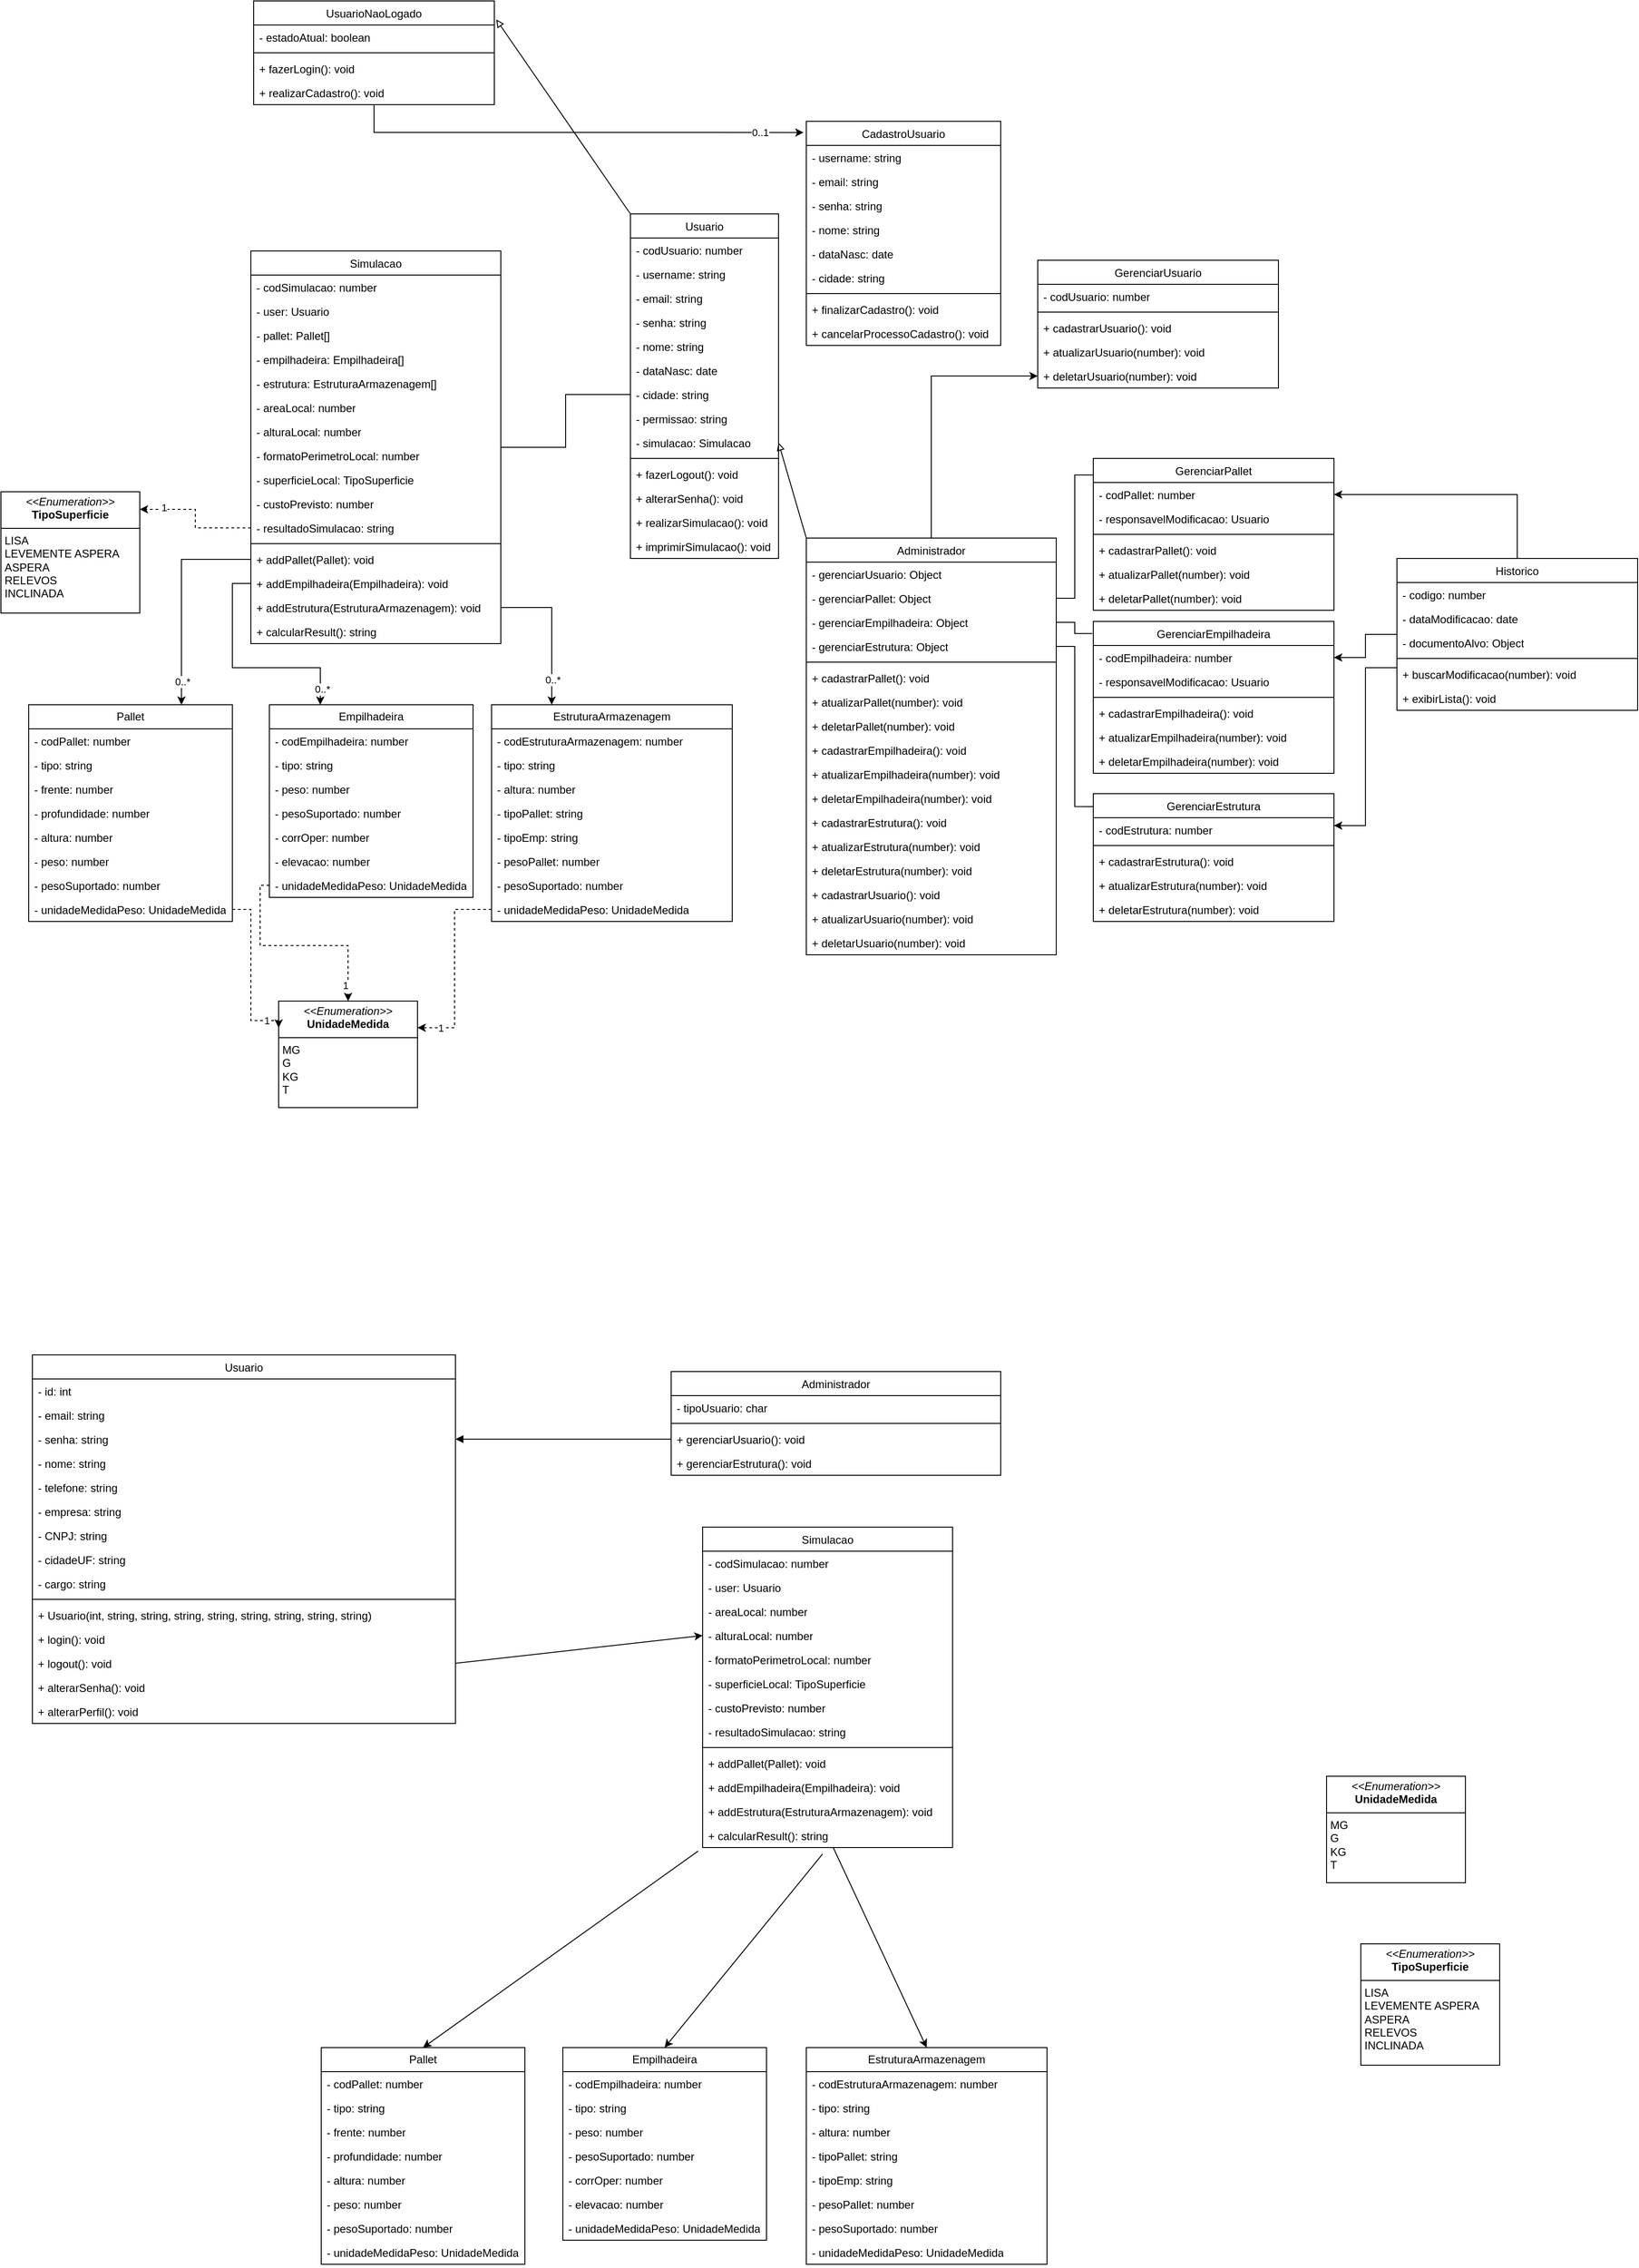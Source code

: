 <mxfile version="28.2.8">
  <diagram name="Página-1" id="HSS33FVD9xXO1mLEoLd7">
    <mxGraphModel dx="2316" dy="1171" grid="0" gridSize="10" guides="1" tooltips="1" connect="1" arrows="1" fold="1" page="1" pageScale="1" pageWidth="2336" pageHeight="1654" math="0" shadow="0">
      <root>
        <mxCell id="0" />
        <mxCell id="1" parent="0" />
        <mxCell id="NEi3VVMiC99o4kgJVEEf-5" value="Empilhadeira" style="swimlane;fontStyle=0;childLayout=stackLayout;horizontal=1;startSize=26;fillColor=none;horizontalStack=0;resizeParent=1;resizeParentMax=0;resizeLast=0;collapsible=1;marginBottom=0;whiteSpace=wrap;html=1;" parent="1" vertex="1">
          <mxGeometry x="616" y="973" width="220" height="208" as="geometry" />
        </mxCell>
        <mxCell id="NEi3VVMiC99o4kgJVEEf-148" value="- codEmpilhadeira: number" style="text;strokeColor=none;fillColor=none;align=left;verticalAlign=top;spacingLeft=4;spacingRight=4;overflow=hidden;rotatable=0;points=[[0,0.5],[1,0.5]];portConstraint=eastwest;whiteSpace=wrap;html=1;" parent="NEi3VVMiC99o4kgJVEEf-5" vertex="1">
          <mxGeometry y="26" width="220" height="26" as="geometry" />
        </mxCell>
        <mxCell id="NEi3VVMiC99o4kgJVEEf-142" value="- tipo: string" style="text;strokeColor=none;fillColor=none;align=left;verticalAlign=top;spacingLeft=4;spacingRight=4;overflow=hidden;rotatable=0;points=[[0,0.5],[1,0.5]];portConstraint=eastwest;whiteSpace=wrap;html=1;" parent="NEi3VVMiC99o4kgJVEEf-5" vertex="1">
          <mxGeometry y="52" width="220" height="26" as="geometry" />
        </mxCell>
        <mxCell id="NEi3VVMiC99o4kgJVEEf-7" value="- peso: number" style="text;strokeColor=none;fillColor=none;align=left;verticalAlign=top;spacingLeft=4;spacingRight=4;overflow=hidden;rotatable=0;points=[[0,0.5],[1,0.5]];portConstraint=eastwest;whiteSpace=wrap;html=1;" parent="NEi3VVMiC99o4kgJVEEf-5" vertex="1">
          <mxGeometry y="78" width="220" height="26" as="geometry" />
        </mxCell>
        <mxCell id="NEi3VVMiC99o4kgJVEEf-8" value="- pesoSuportado: number" style="text;strokeColor=none;fillColor=none;align=left;verticalAlign=top;spacingLeft=4;spacingRight=4;overflow=hidden;rotatable=0;points=[[0,0.5],[1,0.5]];portConstraint=eastwest;whiteSpace=wrap;html=1;" parent="NEi3VVMiC99o4kgJVEEf-5" vertex="1">
          <mxGeometry y="104" width="220" height="26" as="geometry" />
        </mxCell>
        <mxCell id="NEi3VVMiC99o4kgJVEEf-141" value="- corrOper: number" style="text;strokeColor=none;fillColor=none;align=left;verticalAlign=top;spacingLeft=4;spacingRight=4;overflow=hidden;rotatable=0;points=[[0,0.5],[1,0.5]];portConstraint=eastwest;whiteSpace=wrap;html=1;" parent="NEi3VVMiC99o4kgJVEEf-5" vertex="1">
          <mxGeometry y="130" width="220" height="26" as="geometry" />
        </mxCell>
        <mxCell id="NEi3VVMiC99o4kgJVEEf-140" value="- elevacao: number" style="text;strokeColor=none;fillColor=none;align=left;verticalAlign=top;spacingLeft=4;spacingRight=4;overflow=hidden;rotatable=0;points=[[0,0.5],[1,0.5]];portConstraint=eastwest;whiteSpace=wrap;html=1;" parent="NEi3VVMiC99o4kgJVEEf-5" vertex="1">
          <mxGeometry y="156" width="220" height="26" as="geometry" />
        </mxCell>
        <mxCell id="NEi3VVMiC99o4kgJVEEf-9" value="- unidadeMedidaPeso: UnidadeMedida" style="text;strokeColor=none;fillColor=none;align=left;verticalAlign=top;spacingLeft=4;spacingRight=4;overflow=hidden;rotatable=0;points=[[0,0.5],[1,0.5]];portConstraint=eastwest;whiteSpace=wrap;html=1;" parent="NEi3VVMiC99o4kgJVEEf-5" vertex="1">
          <mxGeometry y="182" width="220" height="26" as="geometry" />
        </mxCell>
        <mxCell id="NEi3VVMiC99o4kgJVEEf-13" value="&lt;span style=&quot;font-weight: 400;&quot;&gt;Usuario&lt;/span&gt;" style="swimlane;fontStyle=1;align=center;verticalAlign=top;childLayout=stackLayout;horizontal=1;startSize=26;horizontalStack=0;resizeParent=1;resizeParentMax=0;resizeLast=0;collapsible=1;marginBottom=0;whiteSpace=wrap;html=1;" parent="1" vertex="1">
          <mxGeometry x="1006" y="443" width="160" height="372" as="geometry" />
        </mxCell>
        <mxCell id="NEi3VVMiC99o4kgJVEEf-91" value="- codUsuario: number" style="text;strokeColor=none;fillColor=none;align=left;verticalAlign=top;spacingLeft=4;spacingRight=4;overflow=hidden;rotatable=0;points=[[0,0.5],[1,0.5]];portConstraint=eastwest;whiteSpace=wrap;html=1;" parent="NEi3VVMiC99o4kgJVEEf-13" vertex="1">
          <mxGeometry y="26" width="160" height="26" as="geometry" />
        </mxCell>
        <mxCell id="NEi3VVMiC99o4kgJVEEf-103" value="- username: string" style="text;strokeColor=none;fillColor=none;align=left;verticalAlign=top;spacingLeft=4;spacingRight=4;overflow=hidden;rotatable=0;points=[[0,0.5],[1,0.5]];portConstraint=eastwest;whiteSpace=wrap;html=1;" parent="NEi3VVMiC99o4kgJVEEf-13" vertex="1">
          <mxGeometry y="52" width="160" height="26" as="geometry" />
        </mxCell>
        <mxCell id="NEi3VVMiC99o4kgJVEEf-102" value="- email: string" style="text;strokeColor=none;fillColor=none;align=left;verticalAlign=top;spacingLeft=4;spacingRight=4;overflow=hidden;rotatable=0;points=[[0,0.5],[1,0.5]];portConstraint=eastwest;whiteSpace=wrap;html=1;" parent="NEi3VVMiC99o4kgJVEEf-13" vertex="1">
          <mxGeometry y="78" width="160" height="26" as="geometry" />
        </mxCell>
        <mxCell id="NEi3VVMiC99o4kgJVEEf-101" value="- senha: string" style="text;strokeColor=none;fillColor=none;align=left;verticalAlign=top;spacingLeft=4;spacingRight=4;overflow=hidden;rotatable=0;points=[[0,0.5],[1,0.5]];portConstraint=eastwest;whiteSpace=wrap;html=1;" parent="NEi3VVMiC99o4kgJVEEf-13" vertex="1">
          <mxGeometry y="104" width="160" height="26" as="geometry" />
        </mxCell>
        <mxCell id="NEi3VVMiC99o4kgJVEEf-14" value="- nome: string" style="text;strokeColor=none;fillColor=none;align=left;verticalAlign=top;spacingLeft=4;spacingRight=4;overflow=hidden;rotatable=0;points=[[0,0.5],[1,0.5]];portConstraint=eastwest;whiteSpace=wrap;html=1;" parent="NEi3VVMiC99o4kgJVEEf-13" vertex="1">
          <mxGeometry y="130" width="160" height="26" as="geometry" />
        </mxCell>
        <mxCell id="NEi3VVMiC99o4kgJVEEf-15" value="- dataNasc: date" style="text;strokeColor=none;fillColor=none;align=left;verticalAlign=top;spacingLeft=4;spacingRight=4;overflow=hidden;rotatable=0;points=[[0,0.5],[1,0.5]];portConstraint=eastwest;whiteSpace=wrap;html=1;" parent="NEi3VVMiC99o4kgJVEEf-13" vertex="1">
          <mxGeometry y="156" width="160" height="26" as="geometry" />
        </mxCell>
        <mxCell id="NEi3VVMiC99o4kgJVEEf-16" value="- cidade: string" style="text;strokeColor=none;fillColor=none;align=left;verticalAlign=top;spacingLeft=4;spacingRight=4;overflow=hidden;rotatable=0;points=[[0,0.5],[1,0.5]];portConstraint=eastwest;whiteSpace=wrap;html=1;" parent="NEi3VVMiC99o4kgJVEEf-13" vertex="1">
          <mxGeometry y="182" width="160" height="26" as="geometry" />
        </mxCell>
        <mxCell id="NEi3VVMiC99o4kgJVEEf-18" value="- permissao: string" style="text;strokeColor=none;fillColor=none;align=left;verticalAlign=top;spacingLeft=4;spacingRight=4;overflow=hidden;rotatable=0;points=[[0,0.5],[1,0.5]];portConstraint=eastwest;whiteSpace=wrap;html=1;" parent="NEi3VVMiC99o4kgJVEEf-13" vertex="1">
          <mxGeometry y="208" width="160" height="26" as="geometry" />
        </mxCell>
        <mxCell id="NEi3VVMiC99o4kgJVEEf-19" value="- simulacao: Simulacao" style="text;strokeColor=none;fillColor=none;align=left;verticalAlign=top;spacingLeft=4;spacingRight=4;overflow=hidden;rotatable=0;points=[[0,0.5],[1,0.5]];portConstraint=eastwest;whiteSpace=wrap;html=1;" parent="NEi3VVMiC99o4kgJVEEf-13" vertex="1">
          <mxGeometry y="234" width="160" height="26" as="geometry" />
        </mxCell>
        <mxCell id="NEi3VVMiC99o4kgJVEEf-20" value="" style="line;strokeWidth=1;fillColor=none;align=left;verticalAlign=middle;spacingTop=-1;spacingLeft=3;spacingRight=3;rotatable=0;labelPosition=right;points=[];portConstraint=eastwest;strokeColor=inherit;" parent="NEi3VVMiC99o4kgJVEEf-13" vertex="1">
          <mxGeometry y="260" width="160" height="8" as="geometry" />
        </mxCell>
        <mxCell id="NEi3VVMiC99o4kgJVEEf-23" value="+ fazerLogout(): void" style="text;strokeColor=none;fillColor=none;align=left;verticalAlign=top;spacingLeft=4;spacingRight=4;overflow=hidden;rotatable=0;points=[[0,0.5],[1,0.5]];portConstraint=eastwest;whiteSpace=wrap;html=1;" parent="NEi3VVMiC99o4kgJVEEf-13" vertex="1">
          <mxGeometry y="268" width="160" height="26" as="geometry" />
        </mxCell>
        <mxCell id="NEi3VVMiC99o4kgJVEEf-24" value="+ alterarSenha(): void" style="text;strokeColor=none;fillColor=none;align=left;verticalAlign=top;spacingLeft=4;spacingRight=4;overflow=hidden;rotatable=0;points=[[0,0.5],[1,0.5]];portConstraint=eastwest;whiteSpace=wrap;html=1;" parent="NEi3VVMiC99o4kgJVEEf-13" vertex="1">
          <mxGeometry y="294" width="160" height="26" as="geometry" />
        </mxCell>
        <mxCell id="NEi3VVMiC99o4kgJVEEf-25" value="+ realizarSimulacao(): void" style="text;strokeColor=none;fillColor=none;align=left;verticalAlign=top;spacingLeft=4;spacingRight=4;overflow=hidden;rotatable=0;points=[[0,0.5],[1,0.5]];portConstraint=eastwest;whiteSpace=wrap;html=1;" parent="NEi3VVMiC99o4kgJVEEf-13" vertex="1">
          <mxGeometry y="320" width="160" height="26" as="geometry" />
        </mxCell>
        <mxCell id="NEi3VVMiC99o4kgJVEEf-100" value="+ imprimirSimulacao(): void" style="text;strokeColor=none;fillColor=none;align=left;verticalAlign=top;spacingLeft=4;spacingRight=4;overflow=hidden;rotatable=0;points=[[0,0.5],[1,0.5]];portConstraint=eastwest;whiteSpace=wrap;html=1;" parent="NEi3VVMiC99o4kgJVEEf-13" vertex="1">
          <mxGeometry y="346" width="160" height="26" as="geometry" />
        </mxCell>
        <mxCell id="NEi3VVMiC99o4kgJVEEf-36" value="&lt;p style=&quot;margin:0px;margin-top:4px;text-align:center;&quot;&gt;&lt;i&gt;&amp;lt;&amp;lt;Enumeration&amp;gt;&amp;gt;&lt;/i&gt;&lt;br&gt;&lt;b&gt;UnidadeMedida&lt;/b&gt;&lt;/p&gt;&lt;hr size=&quot;1&quot; style=&quot;border-style:solid;&quot;&gt;&lt;p style=&quot;margin:0px;margin-left:4px;&quot;&gt;MG&lt;/p&gt;&lt;p style=&quot;margin:0px;margin-left:4px;&quot;&gt;G&lt;/p&gt;&lt;p style=&quot;margin:0px;margin-left:4px;&quot;&gt;KG&lt;/p&gt;&lt;p style=&quot;margin:0px;margin-left:4px;&quot;&gt;T&lt;/p&gt;&lt;p style=&quot;margin:0px;margin-left:4px;&quot;&gt;&lt;br&gt;&lt;/p&gt;" style="verticalAlign=top;align=left;overflow=fill;html=1;whiteSpace=wrap;" parent="1" vertex="1">
          <mxGeometry x="626" y="1293" width="150" height="115" as="geometry" />
        </mxCell>
        <mxCell id="NEi3VVMiC99o4kgJVEEf-37" value="&lt;p style=&quot;margin:0px;margin-top:4px;text-align:center;&quot;&gt;&lt;i&gt;&amp;lt;&amp;lt;Enumeration&amp;gt;&amp;gt;&lt;/i&gt;&lt;br&gt;&lt;b&gt;TipoSuperficie&lt;/b&gt;&lt;/p&gt;&lt;hr size=&quot;1&quot; style=&quot;border-style:solid;&quot;&gt;&lt;p style=&quot;margin:0px;margin-left:4px;&quot;&gt;LISA&lt;/p&gt;&lt;p style=&quot;margin:0px;margin-left:4px;&quot;&gt;LEVEMENTE ASPERA&lt;/p&gt;&lt;p style=&quot;margin:0px;margin-left:4px;&quot;&gt;ASPERA&lt;/p&gt;&lt;p style=&quot;margin:0px;margin-left:4px;&quot;&gt;RELEVOS&lt;/p&gt;&lt;p style=&quot;margin:0px;margin-left:4px;&quot;&gt;INCLINADA&lt;/p&gt;" style="verticalAlign=top;align=left;overflow=fill;html=1;whiteSpace=wrap;" parent="1" vertex="1">
          <mxGeometry x="326" y="743" width="150" height="131" as="geometry" />
        </mxCell>
        <mxCell id="NEi3VVMiC99o4kgJVEEf-39" value="&lt;span style=&quot;font-weight: 400;&quot;&gt;Simulacao&lt;/span&gt;" style="swimlane;fontStyle=1;align=center;verticalAlign=top;childLayout=stackLayout;horizontal=1;startSize=26;horizontalStack=0;resizeParent=1;resizeParentMax=0;resizeLast=0;collapsible=1;marginBottom=0;whiteSpace=wrap;html=1;" parent="1" vertex="1">
          <mxGeometry x="596" y="483" width="270" height="424" as="geometry" />
        </mxCell>
        <mxCell id="NEi3VVMiC99o4kgJVEEf-90" value="- codSimulacao: number" style="text;strokeColor=none;fillColor=none;align=left;verticalAlign=top;spacingLeft=4;spacingRight=4;overflow=hidden;rotatable=0;points=[[0,0.5],[1,0.5]];portConstraint=eastwest;whiteSpace=wrap;html=1;" parent="NEi3VVMiC99o4kgJVEEf-39" vertex="1">
          <mxGeometry y="26" width="270" height="26" as="geometry" />
        </mxCell>
        <mxCell id="NEi3VVMiC99o4kgJVEEf-40" value="- user: Usuario" style="text;strokeColor=none;fillColor=none;align=left;verticalAlign=top;spacingLeft=4;spacingRight=4;overflow=hidden;rotatable=0;points=[[0,0.5],[1,0.5]];portConstraint=eastwest;whiteSpace=wrap;html=1;" parent="NEi3VVMiC99o4kgJVEEf-39" vertex="1">
          <mxGeometry y="52" width="270" height="26" as="geometry" />
        </mxCell>
        <mxCell id="NEi3VVMiC99o4kgJVEEf-41" value="- pallet: Pallet[]" style="text;strokeColor=none;fillColor=none;align=left;verticalAlign=top;spacingLeft=4;spacingRight=4;overflow=hidden;rotatable=0;points=[[0,0.5],[1,0.5]];portConstraint=eastwest;whiteSpace=wrap;html=1;" parent="NEi3VVMiC99o4kgJVEEf-39" vertex="1">
          <mxGeometry y="78" width="270" height="26" as="geometry" />
        </mxCell>
        <mxCell id="NEi3VVMiC99o4kgJVEEf-133" value="- empilhadeira: Empilhadeira[]" style="text;strokeColor=none;fillColor=none;align=left;verticalAlign=top;spacingLeft=4;spacingRight=4;overflow=hidden;rotatable=0;points=[[0,0.5],[1,0.5]];portConstraint=eastwest;whiteSpace=wrap;html=1;" parent="NEi3VVMiC99o4kgJVEEf-39" vertex="1">
          <mxGeometry y="104" width="270" height="26" as="geometry" />
        </mxCell>
        <mxCell id="NEi3VVMiC99o4kgJVEEf-132" value="- estrutura: EstruturaArmazenagem[]" style="text;strokeColor=none;fillColor=none;align=left;verticalAlign=top;spacingLeft=4;spacingRight=4;overflow=hidden;rotatable=0;points=[[0,0.5],[1,0.5]];portConstraint=eastwest;whiteSpace=wrap;html=1;" parent="NEi3VVMiC99o4kgJVEEf-39" vertex="1">
          <mxGeometry y="130" width="270" height="26" as="geometry" />
        </mxCell>
        <mxCell id="NEi3VVMiC99o4kgJVEEf-87" value="- areaLocal: number" style="text;strokeColor=none;fillColor=none;align=left;verticalAlign=top;spacingLeft=4;spacingRight=4;overflow=hidden;rotatable=0;points=[[0,0.5],[1,0.5]];portConstraint=eastwest;whiteSpace=wrap;html=1;" parent="NEi3VVMiC99o4kgJVEEf-39" vertex="1">
          <mxGeometry y="156" width="270" height="26" as="geometry" />
        </mxCell>
        <mxCell id="NEi3VVMiC99o4kgJVEEf-86" value="- alturaLocal: number" style="text;strokeColor=none;fillColor=none;align=left;verticalAlign=top;spacingLeft=4;spacingRight=4;overflow=hidden;rotatable=0;points=[[0,0.5],[1,0.5]];portConstraint=eastwest;whiteSpace=wrap;html=1;" parent="NEi3VVMiC99o4kgJVEEf-39" vertex="1">
          <mxGeometry y="182" width="270" height="26" as="geometry" />
        </mxCell>
        <mxCell id="NEi3VVMiC99o4kgJVEEf-85" value="- formatoPerimetroLocal: number" style="text;strokeColor=none;fillColor=none;align=left;verticalAlign=top;spacingLeft=4;spacingRight=4;overflow=hidden;rotatable=0;points=[[0,0.5],[1,0.5]];portConstraint=eastwest;whiteSpace=wrap;html=1;" parent="NEi3VVMiC99o4kgJVEEf-39" vertex="1">
          <mxGeometry y="208" width="270" height="26" as="geometry" />
        </mxCell>
        <mxCell id="NEi3VVMiC99o4kgJVEEf-88" value="- superficieLocal: TipoSuperficie" style="text;strokeColor=none;fillColor=none;align=left;verticalAlign=top;spacingLeft=4;spacingRight=4;overflow=hidden;rotatable=0;points=[[0,0.5],[1,0.5]];portConstraint=eastwest;whiteSpace=wrap;html=1;" parent="NEi3VVMiC99o4kgJVEEf-39" vertex="1">
          <mxGeometry y="234" width="270" height="26" as="geometry" />
        </mxCell>
        <mxCell id="NEi3VVMiC99o4kgJVEEf-139" value="- custoPrevisto: number" style="text;strokeColor=none;fillColor=none;align=left;verticalAlign=top;spacingLeft=4;spacingRight=4;overflow=hidden;rotatable=0;points=[[0,0.5],[1,0.5]];portConstraint=eastwest;whiteSpace=wrap;html=1;" parent="NEi3VVMiC99o4kgJVEEf-39" vertex="1">
          <mxGeometry y="260" width="270" height="26" as="geometry" />
        </mxCell>
        <mxCell id="NEi3VVMiC99o4kgJVEEf-105" value="- resultadoSimulacao: string" style="text;strokeColor=none;fillColor=none;align=left;verticalAlign=top;spacingLeft=4;spacingRight=4;overflow=hidden;rotatable=0;points=[[0,0.5],[1,0.5]];portConstraint=eastwest;whiteSpace=wrap;html=1;" parent="NEi3VVMiC99o4kgJVEEf-39" vertex="1">
          <mxGeometry y="286" width="270" height="26" as="geometry" />
        </mxCell>
        <mxCell id="NEi3VVMiC99o4kgJVEEf-43" value="" style="line;strokeWidth=1;fillColor=none;align=left;verticalAlign=middle;spacingTop=-1;spacingLeft=3;spacingRight=3;rotatable=0;labelPosition=right;points=[];portConstraint=eastwest;strokeColor=inherit;" parent="NEi3VVMiC99o4kgJVEEf-39" vertex="1">
          <mxGeometry y="312" width="270" height="8" as="geometry" />
        </mxCell>
        <mxCell id="NEi3VVMiC99o4kgJVEEf-44" value="+ addPallet(Pallet): void" style="text;strokeColor=none;fillColor=none;align=left;verticalAlign=top;spacingLeft=4;spacingRight=4;overflow=hidden;rotatable=0;points=[[0,0.5],[1,0.5]];portConstraint=eastwest;whiteSpace=wrap;html=1;" parent="NEi3VVMiC99o4kgJVEEf-39" vertex="1">
          <mxGeometry y="320" width="270" height="26" as="geometry" />
        </mxCell>
        <mxCell id="NEi3VVMiC99o4kgJVEEf-107" value="+ addEmpilhadeira(Empilhadeira): void" style="text;strokeColor=none;fillColor=none;align=left;verticalAlign=top;spacingLeft=4;spacingRight=4;overflow=hidden;rotatable=0;points=[[0,0.5],[1,0.5]];portConstraint=eastwest;whiteSpace=wrap;html=1;" parent="NEi3VVMiC99o4kgJVEEf-39" vertex="1">
          <mxGeometry y="346" width="270" height="26" as="geometry" />
        </mxCell>
        <mxCell id="NEi3VVMiC99o4kgJVEEf-106" value="+ addEstrutura(EstruturaArmazenagem): void" style="text;strokeColor=none;fillColor=none;align=left;verticalAlign=top;spacingLeft=4;spacingRight=4;overflow=hidden;rotatable=0;points=[[0,0.5],[1,0.5]];portConstraint=eastwest;whiteSpace=wrap;html=1;" parent="NEi3VVMiC99o4kgJVEEf-39" vertex="1">
          <mxGeometry y="372" width="270" height="26" as="geometry" />
        </mxCell>
        <mxCell id="NEi3VVMiC99o4kgJVEEf-46" value="+ calcularResult(): string" style="text;strokeColor=none;fillColor=none;align=left;verticalAlign=top;spacingLeft=4;spacingRight=4;overflow=hidden;rotatable=0;points=[[0,0.5],[1,0.5]];portConstraint=eastwest;whiteSpace=wrap;html=1;" parent="NEi3VVMiC99o4kgJVEEf-39" vertex="1">
          <mxGeometry y="398" width="270" height="26" as="geometry" />
        </mxCell>
        <mxCell id="NEi3VVMiC99o4kgJVEEf-48" style="rounded=0;orthogonalLoop=1;jettySize=auto;html=1;endArrow=block;endFill=0;entryX=1;entryY=0.5;entryDx=0;entryDy=0;exitX=0;exitY=0;exitDx=0;exitDy=0;" parent="1" source="NEi3VVMiC99o4kgJVEEf-80" target="NEi3VVMiC99o4kgJVEEf-19" edge="1">
          <mxGeometry relative="1" as="geometry">
            <mxPoint x="1023.563" y="833" as="sourcePoint" />
          </mxGeometry>
        </mxCell>
        <mxCell id="NEi3VVMiC99o4kgJVEEf-55" style="edgeStyle=orthogonalEdgeStyle;rounded=0;orthogonalLoop=1;jettySize=auto;html=1;endArrow=none;endFill=0;exitX=0;exitY=0.5;exitDx=0;exitDy=0;" parent="1" source="NEi3VVMiC99o4kgJVEEf-16" target="NEi3VVMiC99o4kgJVEEf-39" edge="1">
          <mxGeometry relative="1" as="geometry">
            <mxPoint x="966" y="634" as="sourcePoint" />
          </mxGeometry>
        </mxCell>
        <mxCell id="NEi3VVMiC99o4kgJVEEf-256" style="edgeStyle=orthogonalEdgeStyle;rounded=0;orthogonalLoop=1;jettySize=auto;html=1;entryX=0;entryY=0.5;entryDx=0;entryDy=0;" parent="1" source="NEi3VVMiC99o4kgJVEEf-80" target="NEi3VVMiC99o4kgJVEEf-225" edge="1">
          <mxGeometry relative="1" as="geometry" />
        </mxCell>
        <mxCell id="NEi3VVMiC99o4kgJVEEf-80" value="&lt;span style=&quot;font-weight: 400;&quot;&gt;Administrador&lt;/span&gt;" style="swimlane;fontStyle=1;align=center;verticalAlign=top;childLayout=stackLayout;horizontal=1;startSize=26;horizontalStack=0;resizeParent=1;resizeParentMax=0;resizeLast=0;collapsible=1;marginBottom=0;whiteSpace=wrap;html=1;" parent="1" vertex="1">
          <mxGeometry x="1196" y="793" width="270" height="450" as="geometry" />
        </mxCell>
        <mxCell id="NEi3VVMiC99o4kgJVEEf-81" value="- gerenciarUsuario: Object" style="text;strokeColor=none;fillColor=none;align=left;verticalAlign=top;spacingLeft=4;spacingRight=4;overflow=hidden;rotatable=0;points=[[0,0.5],[1,0.5]];portConstraint=eastwest;whiteSpace=wrap;html=1;" parent="NEi3VVMiC99o4kgJVEEf-80" vertex="1">
          <mxGeometry y="26" width="270" height="26" as="geometry" />
        </mxCell>
        <mxCell id="NEi3VVMiC99o4kgJVEEf-245" value="- gerenciarPallet: Object" style="text;strokeColor=none;fillColor=none;align=left;verticalAlign=top;spacingLeft=4;spacingRight=4;overflow=hidden;rotatable=0;points=[[0,0.5],[1,0.5]];portConstraint=eastwest;whiteSpace=wrap;html=1;" parent="NEi3VVMiC99o4kgJVEEf-80" vertex="1">
          <mxGeometry y="52" width="270" height="26" as="geometry" />
        </mxCell>
        <mxCell id="NEi3VVMiC99o4kgJVEEf-244" value="- gerenciarEmpilhadeira: Object" style="text;strokeColor=none;fillColor=none;align=left;verticalAlign=top;spacingLeft=4;spacingRight=4;overflow=hidden;rotatable=0;points=[[0,0.5],[1,0.5]];portConstraint=eastwest;whiteSpace=wrap;html=1;" parent="NEi3VVMiC99o4kgJVEEf-80" vertex="1">
          <mxGeometry y="78" width="270" height="26" as="geometry" />
        </mxCell>
        <mxCell id="NEi3VVMiC99o4kgJVEEf-246" value="- gerenciarEstrutura: Object" style="text;strokeColor=none;fillColor=none;align=left;verticalAlign=top;spacingLeft=4;spacingRight=4;overflow=hidden;rotatable=0;points=[[0,0.5],[1,0.5]];portConstraint=eastwest;whiteSpace=wrap;html=1;" parent="NEi3VVMiC99o4kgJVEEf-80" vertex="1">
          <mxGeometry y="104" width="270" height="26" as="geometry" />
        </mxCell>
        <mxCell id="NEi3VVMiC99o4kgJVEEf-82" value="" style="line;strokeWidth=1;fillColor=none;align=left;verticalAlign=middle;spacingTop=-1;spacingLeft=3;spacingRight=3;rotatable=0;labelPosition=right;points=[];portConstraint=eastwest;strokeColor=inherit;" parent="NEi3VVMiC99o4kgJVEEf-80" vertex="1">
          <mxGeometry y="130" width="270" height="8" as="geometry" />
        </mxCell>
        <mxCell id="NEi3VVMiC99o4kgJVEEf-83" value="+ cadastrarPallet(): void" style="text;strokeColor=none;fillColor=none;align=left;verticalAlign=top;spacingLeft=4;spacingRight=4;overflow=hidden;rotatable=0;points=[[0,0.5],[1,0.5]];portConstraint=eastwest;whiteSpace=wrap;html=1;" parent="NEi3VVMiC99o4kgJVEEf-80" vertex="1">
          <mxGeometry y="138" width="270" height="26" as="geometry" />
        </mxCell>
        <mxCell id="NEi3VVMiC99o4kgJVEEf-204" value="+ atualizarPallet(number): void" style="text;strokeColor=none;fillColor=none;align=left;verticalAlign=top;spacingLeft=4;spacingRight=4;overflow=hidden;rotatable=0;points=[[0,0.5],[1,0.5]];portConstraint=eastwest;whiteSpace=wrap;html=1;" parent="NEi3VVMiC99o4kgJVEEf-80" vertex="1">
          <mxGeometry y="164" width="270" height="26" as="geometry" />
        </mxCell>
        <mxCell id="NEi3VVMiC99o4kgJVEEf-203" value="+ deletarPallet(number): void" style="text;strokeColor=none;fillColor=none;align=left;verticalAlign=top;spacingLeft=4;spacingRight=4;overflow=hidden;rotatable=0;points=[[0,0.5],[1,0.5]];portConstraint=eastwest;whiteSpace=wrap;html=1;" parent="NEi3VVMiC99o4kgJVEEf-80" vertex="1">
          <mxGeometry y="190" width="270" height="26" as="geometry" />
        </mxCell>
        <mxCell id="NEi3VVMiC99o4kgJVEEf-109" value="+ cadastrarEmpilhadeira(): void" style="text;strokeColor=none;fillColor=none;align=left;verticalAlign=top;spacingLeft=4;spacingRight=4;overflow=hidden;rotatable=0;points=[[0,0.5],[1,0.5]];portConstraint=eastwest;whiteSpace=wrap;html=1;" parent="NEi3VVMiC99o4kgJVEEf-80" vertex="1">
          <mxGeometry y="216" width="270" height="26" as="geometry" />
        </mxCell>
        <mxCell id="NEi3VVMiC99o4kgJVEEf-206" value="+ atualizarEmpilhadeira(number): void" style="text;strokeColor=none;fillColor=none;align=left;verticalAlign=top;spacingLeft=4;spacingRight=4;overflow=hidden;rotatable=0;points=[[0,0.5],[1,0.5]];portConstraint=eastwest;whiteSpace=wrap;html=1;" parent="NEi3VVMiC99o4kgJVEEf-80" vertex="1">
          <mxGeometry y="242" width="270" height="26" as="geometry" />
        </mxCell>
        <mxCell id="NEi3VVMiC99o4kgJVEEf-205" value="+ deletarEmpilhadeira(number): void" style="text;strokeColor=none;fillColor=none;align=left;verticalAlign=top;spacingLeft=4;spacingRight=4;overflow=hidden;rotatable=0;points=[[0,0.5],[1,0.5]];portConstraint=eastwest;whiteSpace=wrap;html=1;" parent="NEi3VVMiC99o4kgJVEEf-80" vertex="1">
          <mxGeometry y="268" width="270" height="26" as="geometry" />
        </mxCell>
        <mxCell id="NEi3VVMiC99o4kgJVEEf-108" value="+ cadastrarEstrutura(): void" style="text;strokeColor=none;fillColor=none;align=left;verticalAlign=top;spacingLeft=4;spacingRight=4;overflow=hidden;rotatable=0;points=[[0,0.5],[1,0.5]];portConstraint=eastwest;whiteSpace=wrap;html=1;" parent="NEi3VVMiC99o4kgJVEEf-80" vertex="1">
          <mxGeometry y="294" width="270" height="26" as="geometry" />
        </mxCell>
        <mxCell id="NEi3VVMiC99o4kgJVEEf-208" value="+ atualizarEstrutura(number): void" style="text;strokeColor=none;fillColor=none;align=left;verticalAlign=top;spacingLeft=4;spacingRight=4;overflow=hidden;rotatable=0;points=[[0,0.5],[1,0.5]];portConstraint=eastwest;whiteSpace=wrap;html=1;" parent="NEi3VVMiC99o4kgJVEEf-80" vertex="1">
          <mxGeometry y="320" width="270" height="26" as="geometry" />
        </mxCell>
        <mxCell id="NEi3VVMiC99o4kgJVEEf-207" value="+ deletarEstrutura(number): void" style="text;strokeColor=none;fillColor=none;align=left;verticalAlign=top;spacingLeft=4;spacingRight=4;overflow=hidden;rotatable=0;points=[[0,0.5],[1,0.5]];portConstraint=eastwest;whiteSpace=wrap;html=1;" parent="NEi3VVMiC99o4kgJVEEf-80" vertex="1">
          <mxGeometry y="346" width="270" height="26" as="geometry" />
        </mxCell>
        <mxCell id="NEi3VVMiC99o4kgJVEEf-84" value="+ cadastrarUsuario(): void" style="text;strokeColor=none;fillColor=none;align=left;verticalAlign=top;spacingLeft=4;spacingRight=4;overflow=hidden;rotatable=0;points=[[0,0.5],[1,0.5]];portConstraint=eastwest;whiteSpace=wrap;html=1;" parent="NEi3VVMiC99o4kgJVEEf-80" vertex="1">
          <mxGeometry y="372" width="270" height="26" as="geometry" />
        </mxCell>
        <mxCell id="NEi3VVMiC99o4kgJVEEf-210" value="+ atualizarUsuario(number): void" style="text;strokeColor=none;fillColor=none;align=left;verticalAlign=top;spacingLeft=4;spacingRight=4;overflow=hidden;rotatable=0;points=[[0,0.5],[1,0.5]];portConstraint=eastwest;whiteSpace=wrap;html=1;" parent="NEi3VVMiC99o4kgJVEEf-80" vertex="1">
          <mxGeometry y="398" width="270" height="26" as="geometry" />
        </mxCell>
        <mxCell id="NEi3VVMiC99o4kgJVEEf-209" value="+ deletarUsuario(number): void" style="text;strokeColor=none;fillColor=none;align=left;verticalAlign=top;spacingLeft=4;spacingRight=4;overflow=hidden;rotatable=0;points=[[0,0.5],[1,0.5]];portConstraint=eastwest;whiteSpace=wrap;html=1;" parent="NEi3VVMiC99o4kgJVEEf-80" vertex="1">
          <mxGeometry y="424" width="270" height="26" as="geometry" />
        </mxCell>
        <mxCell id="NEi3VVMiC99o4kgJVEEf-89" style="edgeStyle=orthogonalEdgeStyle;rounded=0;orthogonalLoop=1;jettySize=auto;html=1;entryX=1;entryY=0.145;entryDx=0;entryDy=0;entryPerimeter=0;exitX=0;exitY=0.5;exitDx=0;exitDy=0;dashed=1;" parent="1" source="NEi3VVMiC99o4kgJVEEf-105" target="NEi3VVMiC99o4kgJVEEf-37" edge="1">
          <mxGeometry relative="1" as="geometry">
            <mxPoint x="601" y="750" as="sourcePoint" />
          </mxGeometry>
        </mxCell>
        <mxCell id="NEi3VVMiC99o4kgJVEEf-124" value="1" style="edgeLabel;html=1;align=center;verticalAlign=middle;resizable=0;points=[];" parent="NEi3VVMiC99o4kgJVEEf-89" vertex="1" connectable="0">
          <mxGeometry x="0.636" y="-4" relative="1" as="geometry">
            <mxPoint y="2" as="offset" />
          </mxGeometry>
        </mxCell>
        <mxCell id="NEi3VVMiC99o4kgJVEEf-94" value="&lt;span style=&quot;font-weight: 400;&quot;&gt;UsuarioNaoLogado&lt;/span&gt;" style="swimlane;fontStyle=1;align=center;verticalAlign=top;childLayout=stackLayout;horizontal=1;startSize=26;horizontalStack=0;resizeParent=1;resizeParentMax=0;resizeLast=0;collapsible=1;marginBottom=0;whiteSpace=wrap;html=1;" parent="1" vertex="1">
          <mxGeometry x="599" y="213" width="260" height="112" as="geometry">
            <mxRectangle x="599" y="213" width="138" height="26" as="alternateBounds" />
          </mxGeometry>
        </mxCell>
        <mxCell id="NEi3VVMiC99o4kgJVEEf-95" value="- estadoAtual: boolean" style="text;strokeColor=none;fillColor=none;align=left;verticalAlign=top;spacingLeft=4;spacingRight=4;overflow=hidden;rotatable=0;points=[[0,0.5],[1,0.5]];portConstraint=eastwest;whiteSpace=wrap;html=1;" parent="NEi3VVMiC99o4kgJVEEf-94" vertex="1">
          <mxGeometry y="26" width="260" height="26" as="geometry" />
        </mxCell>
        <mxCell id="NEi3VVMiC99o4kgJVEEf-96" value="" style="line;strokeWidth=1;fillColor=none;align=left;verticalAlign=middle;spacingTop=-1;spacingLeft=3;spacingRight=3;rotatable=0;labelPosition=right;points=[];portConstraint=eastwest;strokeColor=inherit;" parent="NEi3VVMiC99o4kgJVEEf-94" vertex="1">
          <mxGeometry y="52" width="260" height="8" as="geometry" />
        </mxCell>
        <mxCell id="NEi3VVMiC99o4kgJVEEf-97" value="+ fazerLogin(): void" style="text;strokeColor=none;fillColor=none;align=left;verticalAlign=top;spacingLeft=4;spacingRight=4;overflow=hidden;rotatable=0;points=[[0,0.5],[1,0.5]];portConstraint=eastwest;whiteSpace=wrap;html=1;" parent="NEi3VVMiC99o4kgJVEEf-94" vertex="1">
          <mxGeometry y="60" width="260" height="26" as="geometry" />
        </mxCell>
        <mxCell id="NEi3VVMiC99o4kgJVEEf-98" value="+ realizarCadastro(): void" style="text;strokeColor=none;fillColor=none;align=left;verticalAlign=top;spacingLeft=4;spacingRight=4;overflow=hidden;rotatable=0;points=[[0,0.5],[1,0.5]];portConstraint=eastwest;whiteSpace=wrap;html=1;" parent="NEi3VVMiC99o4kgJVEEf-94" vertex="1">
          <mxGeometry y="86" width="260" height="26" as="geometry" />
        </mxCell>
        <mxCell id="NEi3VVMiC99o4kgJVEEf-104" style="rounded=0;orthogonalLoop=1;jettySize=auto;html=1;endArrow=block;endFill=0;entryX=1.008;entryY=0.179;entryDx=0;entryDy=0;entryPerimeter=0;exitX=0;exitY=0;exitDx=0;exitDy=0;" parent="1" source="NEi3VVMiC99o4kgJVEEf-13" target="NEi3VVMiC99o4kgJVEEf-94" edge="1">
          <mxGeometry relative="1" as="geometry">
            <mxPoint x="1037" y="401" as="sourcePoint" />
            <mxPoint x="1036" y="383" as="targetPoint" />
          </mxGeometry>
        </mxCell>
        <mxCell id="NEi3VVMiC99o4kgJVEEf-117" value="Pallet" style="swimlane;fontStyle=0;childLayout=stackLayout;horizontal=1;startSize=26;fillColor=none;horizontalStack=0;resizeParent=1;resizeParentMax=0;resizeLast=0;collapsible=1;marginBottom=0;whiteSpace=wrap;html=1;" parent="1" vertex="1">
          <mxGeometry x="356" y="973" width="220" height="234" as="geometry" />
        </mxCell>
        <mxCell id="NEi3VVMiC99o4kgJVEEf-150" value="- codPallet: number" style="text;strokeColor=none;fillColor=none;align=left;verticalAlign=top;spacingLeft=4;spacingRight=4;overflow=hidden;rotatable=0;points=[[0,0.5],[1,0.5]];portConstraint=eastwest;whiteSpace=wrap;html=1;" parent="NEi3VVMiC99o4kgJVEEf-117" vertex="1">
          <mxGeometry y="26" width="220" height="26" as="geometry" />
        </mxCell>
        <mxCell id="NEi3VVMiC99o4kgJVEEf-138" value="- tipo: string" style="text;strokeColor=none;fillColor=none;align=left;verticalAlign=top;spacingLeft=4;spacingRight=4;overflow=hidden;rotatable=0;points=[[0,0.5],[1,0.5]];portConstraint=eastwest;whiteSpace=wrap;html=1;" parent="NEi3VVMiC99o4kgJVEEf-117" vertex="1">
          <mxGeometry y="52" width="220" height="26" as="geometry" />
        </mxCell>
        <mxCell id="NEi3VVMiC99o4kgJVEEf-137" value="- frente: number" style="text;strokeColor=none;fillColor=none;align=left;verticalAlign=top;spacingLeft=4;spacingRight=4;overflow=hidden;rotatable=0;points=[[0,0.5],[1,0.5]];portConstraint=eastwest;whiteSpace=wrap;html=1;" parent="NEi3VVMiC99o4kgJVEEf-117" vertex="1">
          <mxGeometry y="78" width="220" height="26" as="geometry" />
        </mxCell>
        <mxCell id="NEi3VVMiC99o4kgJVEEf-136" value="- profundidade: number" style="text;strokeColor=none;fillColor=none;align=left;verticalAlign=top;spacingLeft=4;spacingRight=4;overflow=hidden;rotatable=0;points=[[0,0.5],[1,0.5]];portConstraint=eastwest;whiteSpace=wrap;html=1;" parent="NEi3VVMiC99o4kgJVEEf-117" vertex="1">
          <mxGeometry y="104" width="220" height="26" as="geometry" />
        </mxCell>
        <mxCell id="NEi3VVMiC99o4kgJVEEf-135" value="- altura: number" style="text;strokeColor=none;fillColor=none;align=left;verticalAlign=top;spacingLeft=4;spacingRight=4;overflow=hidden;rotatable=0;points=[[0,0.5],[1,0.5]];portConstraint=eastwest;whiteSpace=wrap;html=1;" parent="NEi3VVMiC99o4kgJVEEf-117" vertex="1">
          <mxGeometry y="130" width="220" height="26" as="geometry" />
        </mxCell>
        <mxCell id="NEi3VVMiC99o4kgJVEEf-119" value="- peso: number" style="text;strokeColor=none;fillColor=none;align=left;verticalAlign=top;spacingLeft=4;spacingRight=4;overflow=hidden;rotatable=0;points=[[0,0.5],[1,0.5]];portConstraint=eastwest;whiteSpace=wrap;html=1;" parent="NEi3VVMiC99o4kgJVEEf-117" vertex="1">
          <mxGeometry y="156" width="220" height="26" as="geometry" />
        </mxCell>
        <mxCell id="NEi3VVMiC99o4kgJVEEf-120" value="- pesoSuportado: number" style="text;strokeColor=none;fillColor=none;align=left;verticalAlign=top;spacingLeft=4;spacingRight=4;overflow=hidden;rotatable=0;points=[[0,0.5],[1,0.5]];portConstraint=eastwest;whiteSpace=wrap;html=1;" parent="NEi3VVMiC99o4kgJVEEf-117" vertex="1">
          <mxGeometry y="182" width="220" height="26" as="geometry" />
        </mxCell>
        <mxCell id="NEi3VVMiC99o4kgJVEEf-121" value="- unidadeMedidaPeso: UnidadeMedida" style="text;strokeColor=none;fillColor=none;align=left;verticalAlign=top;spacingLeft=4;spacingRight=4;overflow=hidden;rotatable=0;points=[[0,0.5],[1,0.5]];portConstraint=eastwest;whiteSpace=wrap;html=1;" parent="NEi3VVMiC99o4kgJVEEf-117" vertex="1">
          <mxGeometry y="208" width="220" height="26" as="geometry" />
        </mxCell>
        <mxCell id="NEi3VVMiC99o4kgJVEEf-110" value="EstruturaArmazenagem" style="swimlane;fontStyle=0;childLayout=stackLayout;horizontal=1;startSize=26;fillColor=none;horizontalStack=0;resizeParent=1;resizeParentMax=0;resizeLast=0;collapsible=1;marginBottom=0;whiteSpace=wrap;html=1;" parent="1" vertex="1">
          <mxGeometry x="856" y="973" width="260" height="234" as="geometry" />
        </mxCell>
        <mxCell id="NEi3VVMiC99o4kgJVEEf-149" value="- codEstruturaArmazenagem: number" style="text;strokeColor=none;fillColor=none;align=left;verticalAlign=top;spacingLeft=4;spacingRight=4;overflow=hidden;rotatable=0;points=[[0,0.5],[1,0.5]];portConstraint=eastwest;whiteSpace=wrap;html=1;" parent="NEi3VVMiC99o4kgJVEEf-110" vertex="1">
          <mxGeometry y="26" width="260" height="26" as="geometry" />
        </mxCell>
        <mxCell id="NEi3VVMiC99o4kgJVEEf-147" value="- tipo: string" style="text;strokeColor=none;fillColor=none;align=left;verticalAlign=top;spacingLeft=4;spacingRight=4;overflow=hidden;rotatable=0;points=[[0,0.5],[1,0.5]];portConstraint=eastwest;whiteSpace=wrap;html=1;" parent="NEi3VVMiC99o4kgJVEEf-110" vertex="1">
          <mxGeometry y="52" width="260" height="26" as="geometry" />
        </mxCell>
        <mxCell id="NEi3VVMiC99o4kgJVEEf-151" value="- altura: number" style="text;strokeColor=none;fillColor=none;align=left;verticalAlign=top;spacingLeft=4;spacingRight=4;overflow=hidden;rotatable=0;points=[[0,0.5],[1,0.5]];portConstraint=eastwest;whiteSpace=wrap;html=1;" parent="NEi3VVMiC99o4kgJVEEf-110" vertex="1">
          <mxGeometry y="78" width="260" height="26" as="geometry" />
        </mxCell>
        <mxCell id="NEi3VVMiC99o4kgJVEEf-146" value="- tipoPallet: string" style="text;strokeColor=none;fillColor=none;align=left;verticalAlign=top;spacingLeft=4;spacingRight=4;overflow=hidden;rotatable=0;points=[[0,0.5],[1,0.5]];portConstraint=eastwest;whiteSpace=wrap;html=1;" parent="NEi3VVMiC99o4kgJVEEf-110" vertex="1">
          <mxGeometry y="104" width="260" height="26" as="geometry" />
        </mxCell>
        <mxCell id="NEi3VVMiC99o4kgJVEEf-145" value="- tipoEmp: string" style="text;strokeColor=none;fillColor=none;align=left;verticalAlign=top;spacingLeft=4;spacingRight=4;overflow=hidden;rotatable=0;points=[[0,0.5],[1,0.5]];portConstraint=eastwest;whiteSpace=wrap;html=1;" parent="NEi3VVMiC99o4kgJVEEf-110" vertex="1">
          <mxGeometry y="130" width="260" height="26" as="geometry" />
        </mxCell>
        <mxCell id="NEi3VVMiC99o4kgJVEEf-144" value="- pesoPallet: number" style="text;strokeColor=none;fillColor=none;align=left;verticalAlign=top;spacingLeft=4;spacingRight=4;overflow=hidden;rotatable=0;points=[[0,0.5],[1,0.5]];portConstraint=eastwest;whiteSpace=wrap;html=1;" parent="NEi3VVMiC99o4kgJVEEf-110" vertex="1">
          <mxGeometry y="156" width="260" height="26" as="geometry" />
        </mxCell>
        <mxCell id="NEi3VVMiC99o4kgJVEEf-113" value="- pesoSuportado: number" style="text;strokeColor=none;fillColor=none;align=left;verticalAlign=top;spacingLeft=4;spacingRight=4;overflow=hidden;rotatable=0;points=[[0,0.5],[1,0.5]];portConstraint=eastwest;whiteSpace=wrap;html=1;" parent="NEi3VVMiC99o4kgJVEEf-110" vertex="1">
          <mxGeometry y="182" width="260" height="26" as="geometry" />
        </mxCell>
        <mxCell id="NEi3VVMiC99o4kgJVEEf-114" value="- unidadeMedidaPeso: UnidadeMedida" style="text;strokeColor=none;fillColor=none;align=left;verticalAlign=top;spacingLeft=4;spacingRight=4;overflow=hidden;rotatable=0;points=[[0,0.5],[1,0.5]];portConstraint=eastwest;whiteSpace=wrap;html=1;" parent="NEi3VVMiC99o4kgJVEEf-110" vertex="1">
          <mxGeometry y="208" width="260" height="26" as="geometry" />
        </mxCell>
        <mxCell id="NEi3VVMiC99o4kgJVEEf-155" style="edgeStyle=orthogonalEdgeStyle;rounded=0;orthogonalLoop=1;jettySize=auto;html=1;entryX=0.75;entryY=0;entryDx=0;entryDy=0;" parent="1" source="NEi3VVMiC99o4kgJVEEf-44" target="NEi3VVMiC99o4kgJVEEf-117" edge="1">
          <mxGeometry relative="1" as="geometry" />
        </mxCell>
        <mxCell id="NEi3VVMiC99o4kgJVEEf-158" value="0..*" style="edgeLabel;html=1;align=center;verticalAlign=middle;resizable=0;points=[];" parent="NEi3VVMiC99o4kgJVEEf-155" vertex="1" connectable="0">
          <mxGeometry x="0.784" y="1" relative="1" as="geometry">
            <mxPoint as="offset" />
          </mxGeometry>
        </mxCell>
        <mxCell id="NEi3VVMiC99o4kgJVEEf-156" style="edgeStyle=orthogonalEdgeStyle;rounded=0;orthogonalLoop=1;jettySize=auto;html=1;entryX=0.25;entryY=0;entryDx=0;entryDy=0;" parent="1" source="NEi3VVMiC99o4kgJVEEf-107" target="NEi3VVMiC99o4kgJVEEf-5" edge="1">
          <mxGeometry relative="1" as="geometry">
            <Array as="points">
              <mxPoint x="576" y="842" />
              <mxPoint x="576" y="933" />
              <mxPoint x="671" y="933" />
            </Array>
          </mxGeometry>
        </mxCell>
        <mxCell id="NEi3VVMiC99o4kgJVEEf-159" value="0..*" style="edgeLabel;html=1;align=center;verticalAlign=middle;resizable=0;points=[];" parent="NEi3VVMiC99o4kgJVEEf-156" vertex="1" connectable="0">
          <mxGeometry x="0.862" y="2" relative="1" as="geometry">
            <mxPoint as="offset" />
          </mxGeometry>
        </mxCell>
        <mxCell id="NEi3VVMiC99o4kgJVEEf-157" style="edgeStyle=orthogonalEdgeStyle;rounded=0;orthogonalLoop=1;jettySize=auto;html=1;entryX=0.25;entryY=0;entryDx=0;entryDy=0;" parent="1" source="NEi3VVMiC99o4kgJVEEf-106" target="NEi3VVMiC99o4kgJVEEf-110" edge="1">
          <mxGeometry relative="1" as="geometry" />
        </mxCell>
        <mxCell id="NEi3VVMiC99o4kgJVEEf-160" value="0..*" style="edgeLabel;html=1;align=center;verticalAlign=middle;resizable=0;points=[];" parent="NEi3VVMiC99o4kgJVEEf-157" vertex="1" connectable="0">
          <mxGeometry x="0.662" y="1" relative="1" as="geometry">
            <mxPoint as="offset" />
          </mxGeometry>
        </mxCell>
        <mxCell id="NEi3VVMiC99o4kgJVEEf-161" style="edgeStyle=orthogonalEdgeStyle;rounded=0;orthogonalLoop=1;jettySize=auto;html=1;entryX=1;entryY=0.25;entryDx=0;entryDy=0;dashed=1;" parent="1" source="NEi3VVMiC99o4kgJVEEf-114" target="NEi3VVMiC99o4kgJVEEf-36" edge="1">
          <mxGeometry relative="1" as="geometry" />
        </mxCell>
        <mxCell id="NEi3VVMiC99o4kgJVEEf-166" value="1" style="edgeLabel;html=1;align=center;verticalAlign=middle;resizable=0;points=[];" parent="NEi3VVMiC99o4kgJVEEf-161" vertex="1" connectable="0">
          <mxGeometry x="0.76" relative="1" as="geometry">
            <mxPoint as="offset" />
          </mxGeometry>
        </mxCell>
        <mxCell id="NEi3VVMiC99o4kgJVEEf-162" style="edgeStyle=orthogonalEdgeStyle;rounded=0;orthogonalLoop=1;jettySize=auto;html=1;entryX=0.5;entryY=0;entryDx=0;entryDy=0;dashed=1;" parent="1" source="NEi3VVMiC99o4kgJVEEf-9" target="NEi3VVMiC99o4kgJVEEf-36" edge="1">
          <mxGeometry relative="1" as="geometry">
            <Array as="points">
              <mxPoint x="606" y="1168" />
              <mxPoint x="606" y="1233" />
              <mxPoint x="701" y="1233" />
            </Array>
          </mxGeometry>
        </mxCell>
        <mxCell id="NEi3VVMiC99o4kgJVEEf-165" value="1" style="edgeLabel;html=1;align=center;verticalAlign=middle;resizable=0;points=[];" parent="NEi3VVMiC99o4kgJVEEf-162" vertex="1" connectable="0">
          <mxGeometry x="0.847" y="-3" relative="1" as="geometry">
            <mxPoint as="offset" />
          </mxGeometry>
        </mxCell>
        <mxCell id="NEi3VVMiC99o4kgJVEEf-163" style="edgeStyle=orthogonalEdgeStyle;rounded=0;orthogonalLoop=1;jettySize=auto;html=1;entryX=0;entryY=0.25;entryDx=0;entryDy=0;dashed=1;" parent="1" source="NEi3VVMiC99o4kgJVEEf-121" target="NEi3VVMiC99o4kgJVEEf-36" edge="1">
          <mxGeometry relative="1" as="geometry">
            <Array as="points">
              <mxPoint x="596" y="1194" />
              <mxPoint x="596" y="1314" />
            </Array>
          </mxGeometry>
        </mxCell>
        <mxCell id="NEi3VVMiC99o4kgJVEEf-164" value="1" style="edgeLabel;html=1;align=center;verticalAlign=middle;resizable=0;points=[];" parent="NEi3VVMiC99o4kgJVEEf-163" vertex="1" connectable="0">
          <mxGeometry x="0.764" relative="1" as="geometry">
            <mxPoint as="offset" />
          </mxGeometry>
        </mxCell>
        <mxCell id="NEi3VVMiC99o4kgJVEEf-177" value="&lt;span style=&quot;font-weight: 400;&quot;&gt;CadastroUsuario&lt;/span&gt;" style="swimlane;fontStyle=1;align=center;verticalAlign=top;childLayout=stackLayout;horizontal=1;startSize=26;horizontalStack=0;resizeParent=1;resizeParentMax=0;resizeLast=0;collapsible=1;marginBottom=0;whiteSpace=wrap;html=1;" parent="1" vertex="1">
          <mxGeometry x="1196" y="343" width="210" height="242" as="geometry" />
        </mxCell>
        <mxCell id="NEi3VVMiC99o4kgJVEEf-179" value="- username: string" style="text;strokeColor=none;fillColor=none;align=left;verticalAlign=top;spacingLeft=4;spacingRight=4;overflow=hidden;rotatable=0;points=[[0,0.5],[1,0.5]];portConstraint=eastwest;whiteSpace=wrap;html=1;" parent="NEi3VVMiC99o4kgJVEEf-177" vertex="1">
          <mxGeometry y="26" width="210" height="26" as="geometry" />
        </mxCell>
        <mxCell id="NEi3VVMiC99o4kgJVEEf-180" value="- email: string" style="text;strokeColor=none;fillColor=none;align=left;verticalAlign=top;spacingLeft=4;spacingRight=4;overflow=hidden;rotatable=0;points=[[0,0.5],[1,0.5]];portConstraint=eastwest;whiteSpace=wrap;html=1;" parent="NEi3VVMiC99o4kgJVEEf-177" vertex="1">
          <mxGeometry y="52" width="210" height="26" as="geometry" />
        </mxCell>
        <mxCell id="NEi3VVMiC99o4kgJVEEf-181" value="- senha: string" style="text;strokeColor=none;fillColor=none;align=left;verticalAlign=top;spacingLeft=4;spacingRight=4;overflow=hidden;rotatable=0;points=[[0,0.5],[1,0.5]];portConstraint=eastwest;whiteSpace=wrap;html=1;" parent="NEi3VVMiC99o4kgJVEEf-177" vertex="1">
          <mxGeometry y="78" width="210" height="26" as="geometry" />
        </mxCell>
        <mxCell id="NEi3VVMiC99o4kgJVEEf-182" value="- nome: string" style="text;strokeColor=none;fillColor=none;align=left;verticalAlign=top;spacingLeft=4;spacingRight=4;overflow=hidden;rotatable=0;points=[[0,0.5],[1,0.5]];portConstraint=eastwest;whiteSpace=wrap;html=1;" parent="NEi3VVMiC99o4kgJVEEf-177" vertex="1">
          <mxGeometry y="104" width="210" height="26" as="geometry" />
        </mxCell>
        <mxCell id="NEi3VVMiC99o4kgJVEEf-183" value="- dataNasc: date" style="text;strokeColor=none;fillColor=none;align=left;verticalAlign=top;spacingLeft=4;spacingRight=4;overflow=hidden;rotatable=0;points=[[0,0.5],[1,0.5]];portConstraint=eastwest;whiteSpace=wrap;html=1;" parent="NEi3VVMiC99o4kgJVEEf-177" vertex="1">
          <mxGeometry y="130" width="210" height="26" as="geometry" />
        </mxCell>
        <mxCell id="NEi3VVMiC99o4kgJVEEf-184" value="- cidade: string" style="text;strokeColor=none;fillColor=none;align=left;verticalAlign=top;spacingLeft=4;spacingRight=4;overflow=hidden;rotatable=0;points=[[0,0.5],[1,0.5]];portConstraint=eastwest;whiteSpace=wrap;html=1;" parent="NEi3VVMiC99o4kgJVEEf-177" vertex="1">
          <mxGeometry y="156" width="210" height="26" as="geometry" />
        </mxCell>
        <mxCell id="NEi3VVMiC99o4kgJVEEf-187" value="" style="line;strokeWidth=1;fillColor=none;align=left;verticalAlign=middle;spacingTop=-1;spacingLeft=3;spacingRight=3;rotatable=0;labelPosition=right;points=[];portConstraint=eastwest;strokeColor=inherit;" parent="NEi3VVMiC99o4kgJVEEf-177" vertex="1">
          <mxGeometry y="182" width="210" height="8" as="geometry" />
        </mxCell>
        <mxCell id="NEi3VVMiC99o4kgJVEEf-188" value="+ finalizarCadastro(): void" style="text;strokeColor=none;fillColor=none;align=left;verticalAlign=top;spacingLeft=4;spacingRight=4;overflow=hidden;rotatable=0;points=[[0,0.5],[1,0.5]];portConstraint=eastwest;whiteSpace=wrap;html=1;" parent="NEi3VVMiC99o4kgJVEEf-177" vertex="1">
          <mxGeometry y="190" width="210" height="26" as="geometry" />
        </mxCell>
        <mxCell id="NEi3VVMiC99o4kgJVEEf-189" value="+ cancelarProcessoCadastro(): void" style="text;strokeColor=none;fillColor=none;align=left;verticalAlign=top;spacingLeft=4;spacingRight=4;overflow=hidden;rotatable=0;points=[[0,0.5],[1,0.5]];portConstraint=eastwest;whiteSpace=wrap;html=1;" parent="NEi3VVMiC99o4kgJVEEf-177" vertex="1">
          <mxGeometry y="216" width="210" height="26" as="geometry" />
        </mxCell>
        <mxCell id="NEi3VVMiC99o4kgJVEEf-192" style="edgeStyle=orthogonalEdgeStyle;rounded=0;orthogonalLoop=1;jettySize=auto;html=1;entryX=-0.014;entryY=0.05;entryDx=0;entryDy=0;entryPerimeter=0;" parent="1" source="NEi3VVMiC99o4kgJVEEf-94" target="NEi3VVMiC99o4kgJVEEf-177" edge="1">
          <mxGeometry relative="1" as="geometry">
            <Array as="points">
              <mxPoint x="1056" y="355" />
              <mxPoint x="1056" y="355" />
            </Array>
          </mxGeometry>
        </mxCell>
        <mxCell id="NEi3VVMiC99o4kgJVEEf-193" value="0..1" style="edgeLabel;html=1;align=center;verticalAlign=middle;resizable=0;points=[];" parent="NEi3VVMiC99o4kgJVEEf-192" vertex="1" connectable="0">
          <mxGeometry x="0.82" relative="1" as="geometry">
            <mxPoint x="-3" as="offset" />
          </mxGeometry>
        </mxCell>
        <mxCell id="NEi3VVMiC99o4kgJVEEf-211" value="&lt;span style=&quot;font-weight: 400;&quot;&gt;GerenciarUsuario&lt;/span&gt;" style="swimlane;fontStyle=1;align=center;verticalAlign=top;childLayout=stackLayout;horizontal=1;startSize=26;horizontalStack=0;resizeParent=1;resizeParentMax=0;resizeLast=0;collapsible=1;marginBottom=0;whiteSpace=wrap;html=1;" parent="1" vertex="1">
          <mxGeometry x="1446" y="493" width="260" height="138" as="geometry" />
        </mxCell>
        <mxCell id="NEi3VVMiC99o4kgJVEEf-212" value="- codUsuario: number" style="text;strokeColor=none;fillColor=none;align=left;verticalAlign=top;spacingLeft=4;spacingRight=4;overflow=hidden;rotatable=0;points=[[0,0.5],[1,0.5]];portConstraint=eastwest;whiteSpace=wrap;html=1;" parent="NEi3VVMiC99o4kgJVEEf-211" vertex="1">
          <mxGeometry y="26" width="260" height="26" as="geometry" />
        </mxCell>
        <mxCell id="NEi3VVMiC99o4kgJVEEf-213" value="" style="line;strokeWidth=1;fillColor=none;align=left;verticalAlign=middle;spacingTop=-1;spacingLeft=3;spacingRight=3;rotatable=0;labelPosition=right;points=[];portConstraint=eastwest;strokeColor=inherit;" parent="NEi3VVMiC99o4kgJVEEf-211" vertex="1">
          <mxGeometry y="52" width="260" height="8" as="geometry" />
        </mxCell>
        <mxCell id="NEi3VVMiC99o4kgJVEEf-223" value="+ cadastrarUsuario(): void" style="text;strokeColor=none;fillColor=none;align=left;verticalAlign=top;spacingLeft=4;spacingRight=4;overflow=hidden;rotatable=0;points=[[0,0.5],[1,0.5]];portConstraint=eastwest;whiteSpace=wrap;html=1;" parent="NEi3VVMiC99o4kgJVEEf-211" vertex="1">
          <mxGeometry y="60" width="260" height="26" as="geometry" />
        </mxCell>
        <mxCell id="NEi3VVMiC99o4kgJVEEf-224" value="+ atualizarUsuario(number): void" style="text;strokeColor=none;fillColor=none;align=left;verticalAlign=top;spacingLeft=4;spacingRight=4;overflow=hidden;rotatable=0;points=[[0,0.5],[1,0.5]];portConstraint=eastwest;whiteSpace=wrap;html=1;" parent="NEi3VVMiC99o4kgJVEEf-211" vertex="1">
          <mxGeometry y="86" width="260" height="26" as="geometry" />
        </mxCell>
        <mxCell id="NEi3VVMiC99o4kgJVEEf-225" value="+ deletarUsuario(number): void" style="text;strokeColor=none;fillColor=none;align=left;verticalAlign=top;spacingLeft=4;spacingRight=4;overflow=hidden;rotatable=0;points=[[0,0.5],[1,0.5]];portConstraint=eastwest;whiteSpace=wrap;html=1;" parent="NEi3VVMiC99o4kgJVEEf-211" vertex="1">
          <mxGeometry y="112" width="260" height="26" as="geometry" />
        </mxCell>
        <mxCell id="NEi3VVMiC99o4kgJVEEf-226" value="&lt;span style=&quot;font-weight: 400;&quot;&gt;GerenciarPallet&lt;/span&gt;" style="swimlane;fontStyle=1;align=center;verticalAlign=top;childLayout=stackLayout;horizontal=1;startSize=26;horizontalStack=0;resizeParent=1;resizeParentMax=0;resizeLast=0;collapsible=1;marginBottom=0;whiteSpace=wrap;html=1;" parent="1" vertex="1">
          <mxGeometry x="1506" y="707" width="260" height="164" as="geometry" />
        </mxCell>
        <mxCell id="NEi3VVMiC99o4kgJVEEf-227" value="- codPallet: number" style="text;strokeColor=none;fillColor=none;align=left;verticalAlign=top;spacingLeft=4;spacingRight=4;overflow=hidden;rotatable=0;points=[[0,0.5],[1,0.5]];portConstraint=eastwest;whiteSpace=wrap;html=1;" parent="NEi3VVMiC99o4kgJVEEf-226" vertex="1">
          <mxGeometry y="26" width="260" height="26" as="geometry" />
        </mxCell>
        <mxCell id="NEi3VVMiC99o4kgJVEEf-260" value="- responsavelModificacao: Usuario" style="text;strokeColor=none;fillColor=none;align=left;verticalAlign=top;spacingLeft=4;spacingRight=4;overflow=hidden;rotatable=0;points=[[0,0.5],[1,0.5]];portConstraint=eastwest;whiteSpace=wrap;html=1;" parent="NEi3VVMiC99o4kgJVEEf-226" vertex="1">
          <mxGeometry y="52" width="260" height="26" as="geometry" />
        </mxCell>
        <mxCell id="NEi3VVMiC99o4kgJVEEf-228" value="" style="line;strokeWidth=1;fillColor=none;align=left;verticalAlign=middle;spacingTop=-1;spacingLeft=3;spacingRight=3;rotatable=0;labelPosition=right;points=[];portConstraint=eastwest;strokeColor=inherit;" parent="NEi3VVMiC99o4kgJVEEf-226" vertex="1">
          <mxGeometry y="78" width="260" height="8" as="geometry" />
        </mxCell>
        <mxCell id="NEi3VVMiC99o4kgJVEEf-229" value="+ cadastrarPallet(): void" style="text;strokeColor=none;fillColor=none;align=left;verticalAlign=top;spacingLeft=4;spacingRight=4;overflow=hidden;rotatable=0;points=[[0,0.5],[1,0.5]];portConstraint=eastwest;whiteSpace=wrap;html=1;" parent="NEi3VVMiC99o4kgJVEEf-226" vertex="1">
          <mxGeometry y="86" width="260" height="26" as="geometry" />
        </mxCell>
        <mxCell id="NEi3VVMiC99o4kgJVEEf-230" value="+ atualizarPallet(number): void" style="text;strokeColor=none;fillColor=none;align=left;verticalAlign=top;spacingLeft=4;spacingRight=4;overflow=hidden;rotatable=0;points=[[0,0.5],[1,0.5]];portConstraint=eastwest;whiteSpace=wrap;html=1;" parent="NEi3VVMiC99o4kgJVEEf-226" vertex="1">
          <mxGeometry y="112" width="260" height="26" as="geometry" />
        </mxCell>
        <mxCell id="NEi3VVMiC99o4kgJVEEf-231" value="+ deletarPallet(number): void" style="text;strokeColor=none;fillColor=none;align=left;verticalAlign=top;spacingLeft=4;spacingRight=4;overflow=hidden;rotatable=0;points=[[0,0.5],[1,0.5]];portConstraint=eastwest;whiteSpace=wrap;html=1;" parent="NEi3VVMiC99o4kgJVEEf-226" vertex="1">
          <mxGeometry y="138" width="260" height="26" as="geometry" />
        </mxCell>
        <mxCell id="NEi3VVMiC99o4kgJVEEf-232" value="&lt;span style=&quot;font-weight: 400;&quot;&gt;GerenciarEmpilhadeira&lt;/span&gt;" style="swimlane;fontStyle=1;align=center;verticalAlign=top;childLayout=stackLayout;horizontal=1;startSize=26;horizontalStack=0;resizeParent=1;resizeParentMax=0;resizeLast=0;collapsible=1;marginBottom=0;whiteSpace=wrap;html=1;" parent="1" vertex="1">
          <mxGeometry x="1506" y="883" width="260" height="164" as="geometry" />
        </mxCell>
        <mxCell id="NEi3VVMiC99o4kgJVEEf-233" value="- codEmpilhadeira: number" style="text;strokeColor=none;fillColor=none;align=left;verticalAlign=top;spacingLeft=4;spacingRight=4;overflow=hidden;rotatable=0;points=[[0,0.5],[1,0.5]];portConstraint=eastwest;whiteSpace=wrap;html=1;" parent="NEi3VVMiC99o4kgJVEEf-232" vertex="1">
          <mxGeometry y="26" width="260" height="26" as="geometry" />
        </mxCell>
        <mxCell id="NEi3VVMiC99o4kgJVEEf-261" value="- responsavelModificacao: Usuario" style="text;strokeColor=none;fillColor=none;align=left;verticalAlign=top;spacingLeft=4;spacingRight=4;overflow=hidden;rotatable=0;points=[[0,0.5],[1,0.5]];portConstraint=eastwest;whiteSpace=wrap;html=1;" parent="NEi3VVMiC99o4kgJVEEf-232" vertex="1">
          <mxGeometry y="52" width="260" height="26" as="geometry" />
        </mxCell>
        <mxCell id="NEi3VVMiC99o4kgJVEEf-234" value="" style="line;strokeWidth=1;fillColor=none;align=left;verticalAlign=middle;spacingTop=-1;spacingLeft=3;spacingRight=3;rotatable=0;labelPosition=right;points=[];portConstraint=eastwest;strokeColor=inherit;" parent="NEi3VVMiC99o4kgJVEEf-232" vertex="1">
          <mxGeometry y="78" width="260" height="8" as="geometry" />
        </mxCell>
        <mxCell id="NEi3VVMiC99o4kgJVEEf-235" value="+ cadastrarEmpilhadeira(): void" style="text;strokeColor=none;fillColor=none;align=left;verticalAlign=top;spacingLeft=4;spacingRight=4;overflow=hidden;rotatable=0;points=[[0,0.5],[1,0.5]];portConstraint=eastwest;whiteSpace=wrap;html=1;" parent="NEi3VVMiC99o4kgJVEEf-232" vertex="1">
          <mxGeometry y="86" width="260" height="26" as="geometry" />
        </mxCell>
        <mxCell id="NEi3VVMiC99o4kgJVEEf-236" value="+ atualizarEmpilhadeira(number): void" style="text;strokeColor=none;fillColor=none;align=left;verticalAlign=top;spacingLeft=4;spacingRight=4;overflow=hidden;rotatable=0;points=[[0,0.5],[1,0.5]];portConstraint=eastwest;whiteSpace=wrap;html=1;" parent="NEi3VVMiC99o4kgJVEEf-232" vertex="1">
          <mxGeometry y="112" width="260" height="26" as="geometry" />
        </mxCell>
        <mxCell id="NEi3VVMiC99o4kgJVEEf-237" value="+ deletarEmpilhadeira(number): void" style="text;strokeColor=none;fillColor=none;align=left;verticalAlign=top;spacingLeft=4;spacingRight=4;overflow=hidden;rotatable=0;points=[[0,0.5],[1,0.5]];portConstraint=eastwest;whiteSpace=wrap;html=1;" parent="NEi3VVMiC99o4kgJVEEf-232" vertex="1">
          <mxGeometry y="138" width="260" height="26" as="geometry" />
        </mxCell>
        <mxCell id="NEi3VVMiC99o4kgJVEEf-238" value="&lt;span style=&quot;font-weight: 400;&quot;&gt;GerenciarEstrutura&lt;/span&gt;" style="swimlane;fontStyle=1;align=center;verticalAlign=top;childLayout=stackLayout;horizontal=1;startSize=26;horizontalStack=0;resizeParent=1;resizeParentMax=0;resizeLast=0;collapsible=1;marginBottom=0;whiteSpace=wrap;html=1;" parent="1" vertex="1">
          <mxGeometry x="1506" y="1069" width="260" height="138" as="geometry" />
        </mxCell>
        <mxCell id="NEi3VVMiC99o4kgJVEEf-239" value="- codEstrutura: number" style="text;strokeColor=none;fillColor=none;align=left;verticalAlign=top;spacingLeft=4;spacingRight=4;overflow=hidden;rotatable=0;points=[[0,0.5],[1,0.5]];portConstraint=eastwest;whiteSpace=wrap;html=1;" parent="NEi3VVMiC99o4kgJVEEf-238" vertex="1">
          <mxGeometry y="26" width="260" height="26" as="geometry" />
        </mxCell>
        <mxCell id="NEi3VVMiC99o4kgJVEEf-240" value="" style="line;strokeWidth=1;fillColor=none;align=left;verticalAlign=middle;spacingTop=-1;spacingLeft=3;spacingRight=3;rotatable=0;labelPosition=right;points=[];portConstraint=eastwest;strokeColor=inherit;" parent="NEi3VVMiC99o4kgJVEEf-238" vertex="1">
          <mxGeometry y="52" width="260" height="8" as="geometry" />
        </mxCell>
        <mxCell id="NEi3VVMiC99o4kgJVEEf-241" value="+ cadastrarEstrutura(): void" style="text;strokeColor=none;fillColor=none;align=left;verticalAlign=top;spacingLeft=4;spacingRight=4;overflow=hidden;rotatable=0;points=[[0,0.5],[1,0.5]];portConstraint=eastwest;whiteSpace=wrap;html=1;" parent="NEi3VVMiC99o4kgJVEEf-238" vertex="1">
          <mxGeometry y="60" width="260" height="26" as="geometry" />
        </mxCell>
        <mxCell id="NEi3VVMiC99o4kgJVEEf-242" value="+ atualizarEstrutura(number): void" style="text;strokeColor=none;fillColor=none;align=left;verticalAlign=top;spacingLeft=4;spacingRight=4;overflow=hidden;rotatable=0;points=[[0,0.5],[1,0.5]];portConstraint=eastwest;whiteSpace=wrap;html=1;" parent="NEi3VVMiC99o4kgJVEEf-238" vertex="1">
          <mxGeometry y="86" width="260" height="26" as="geometry" />
        </mxCell>
        <mxCell id="NEi3VVMiC99o4kgJVEEf-243" value="+ deletarEstrutura(number): void" style="text;strokeColor=none;fillColor=none;align=left;verticalAlign=top;spacingLeft=4;spacingRight=4;overflow=hidden;rotatable=0;points=[[0,0.5],[1,0.5]];portConstraint=eastwest;whiteSpace=wrap;html=1;" parent="NEi3VVMiC99o4kgJVEEf-238" vertex="1">
          <mxGeometry y="112" width="260" height="26" as="geometry" />
        </mxCell>
        <mxCell id="NEi3VVMiC99o4kgJVEEf-251" style="edgeStyle=orthogonalEdgeStyle;rounded=0;orthogonalLoop=1;jettySize=auto;html=1;entryX=0;entryY=0.109;entryDx=0;entryDy=0;entryPerimeter=0;endArrow=none;endFill=0;" parent="1" source="NEi3VVMiC99o4kgJVEEf-245" target="NEi3VVMiC99o4kgJVEEf-226" edge="1">
          <mxGeometry relative="1" as="geometry" />
        </mxCell>
        <mxCell id="NEi3VVMiC99o4kgJVEEf-253" style="edgeStyle=orthogonalEdgeStyle;rounded=0;orthogonalLoop=1;jettySize=auto;html=1;entryX=-0.004;entryY=0.08;entryDx=0;entryDy=0;entryPerimeter=0;endArrow=none;endFill=0;" parent="1" source="NEi3VVMiC99o4kgJVEEf-244" target="NEi3VVMiC99o4kgJVEEf-232" edge="1">
          <mxGeometry relative="1" as="geometry" />
        </mxCell>
        <mxCell id="NEi3VVMiC99o4kgJVEEf-254" style="edgeStyle=orthogonalEdgeStyle;rounded=0;orthogonalLoop=1;jettySize=auto;html=1;entryX=0;entryY=0.101;entryDx=0;entryDy=0;entryPerimeter=0;endArrow=none;endFill=0;" parent="1" source="NEi3VVMiC99o4kgJVEEf-246" target="NEi3VVMiC99o4kgJVEEf-238" edge="1">
          <mxGeometry relative="1" as="geometry" />
        </mxCell>
        <mxCell id="NEi3VVMiC99o4kgJVEEf-274" style="edgeStyle=orthogonalEdgeStyle;rounded=0;orthogonalLoop=1;jettySize=auto;html=1;entryX=1;entryY=0.5;entryDx=0;entryDy=0;" parent="1" source="NEi3VVMiC99o4kgJVEEf-263" target="NEi3VVMiC99o4kgJVEEf-227" edge="1">
          <mxGeometry relative="1" as="geometry" />
        </mxCell>
        <mxCell id="NEi3VVMiC99o4kgJVEEf-275" style="edgeStyle=orthogonalEdgeStyle;rounded=0;orthogonalLoop=1;jettySize=auto;html=1;entryX=1;entryY=0.5;entryDx=0;entryDy=0;" parent="1" source="NEi3VVMiC99o4kgJVEEf-263" target="NEi3VVMiC99o4kgJVEEf-233" edge="1">
          <mxGeometry relative="1" as="geometry" />
        </mxCell>
        <mxCell id="NEi3VVMiC99o4kgJVEEf-276" style="edgeStyle=orthogonalEdgeStyle;rounded=0;orthogonalLoop=1;jettySize=auto;html=1;entryX=1;entryY=0.25;entryDx=0;entryDy=0;" parent="1" source="NEi3VVMiC99o4kgJVEEf-263" target="NEi3VVMiC99o4kgJVEEf-238" edge="1">
          <mxGeometry relative="1" as="geometry">
            <Array as="points">
              <mxPoint x="1800" y="933" />
              <mxPoint x="1800" y="1104" />
            </Array>
          </mxGeometry>
        </mxCell>
        <mxCell id="NEi3VVMiC99o4kgJVEEf-263" value="&lt;span style=&quot;font-weight: 400;&quot;&gt;Historico&lt;/span&gt;" style="swimlane;fontStyle=1;align=center;verticalAlign=top;childLayout=stackLayout;horizontal=1;startSize=26;horizontalStack=0;resizeParent=1;resizeParentMax=0;resizeLast=0;collapsible=1;marginBottom=0;whiteSpace=wrap;html=1;" parent="1" vertex="1">
          <mxGeometry x="1834" y="815" width="260" height="164" as="geometry" />
        </mxCell>
        <mxCell id="NEi3VVMiC99o4kgJVEEf-272" value="- codigo: number" style="text;strokeColor=none;fillColor=none;align=left;verticalAlign=top;spacingLeft=4;spacingRight=4;overflow=hidden;rotatable=0;points=[[0,0.5],[1,0.5]];portConstraint=eastwest;whiteSpace=wrap;html=1;" parent="NEi3VVMiC99o4kgJVEEf-263" vertex="1">
          <mxGeometry y="26" width="260" height="26" as="geometry" />
        </mxCell>
        <mxCell id="NEi3VVMiC99o4kgJVEEf-265" value="- dataModificacao: date" style="text;strokeColor=none;fillColor=none;align=left;verticalAlign=top;spacingLeft=4;spacingRight=4;overflow=hidden;rotatable=0;points=[[0,0.5],[1,0.5]];portConstraint=eastwest;whiteSpace=wrap;html=1;" parent="NEi3VVMiC99o4kgJVEEf-263" vertex="1">
          <mxGeometry y="52" width="260" height="26" as="geometry" />
        </mxCell>
        <mxCell id="NEi3VVMiC99o4kgJVEEf-271" value="- documentoAlvo: Object" style="text;strokeColor=none;fillColor=none;align=left;verticalAlign=top;spacingLeft=4;spacingRight=4;overflow=hidden;rotatable=0;points=[[0,0.5],[1,0.5]];portConstraint=eastwest;whiteSpace=wrap;html=1;" parent="NEi3VVMiC99o4kgJVEEf-263" vertex="1">
          <mxGeometry y="78" width="260" height="26" as="geometry" />
        </mxCell>
        <mxCell id="NEi3VVMiC99o4kgJVEEf-266" value="" style="line;strokeWidth=1;fillColor=none;align=left;verticalAlign=middle;spacingTop=-1;spacingLeft=3;spacingRight=3;rotatable=0;labelPosition=right;points=[];portConstraint=eastwest;strokeColor=inherit;" parent="NEi3VVMiC99o4kgJVEEf-263" vertex="1">
          <mxGeometry y="104" width="260" height="8" as="geometry" />
        </mxCell>
        <mxCell id="NEi3VVMiC99o4kgJVEEf-269" value="+ buscarModificacao(number): void" style="text;strokeColor=none;fillColor=none;align=left;verticalAlign=top;spacingLeft=4;spacingRight=4;overflow=hidden;rotatable=0;points=[[0,0.5],[1,0.5]];portConstraint=eastwest;whiteSpace=wrap;html=1;" parent="NEi3VVMiC99o4kgJVEEf-263" vertex="1">
          <mxGeometry y="112" width="260" height="26" as="geometry" />
        </mxCell>
        <mxCell id="NEi3VVMiC99o4kgJVEEf-277" value="+ exibirLista(): void" style="text;strokeColor=none;fillColor=none;align=left;verticalAlign=top;spacingLeft=4;spacingRight=4;overflow=hidden;rotatable=0;points=[[0,0.5],[1,0.5]];portConstraint=eastwest;whiteSpace=wrap;html=1;" parent="NEi3VVMiC99o4kgJVEEf-263" vertex="1">
          <mxGeometry y="138" width="260" height="26" as="geometry" />
        </mxCell>
        <mxCell id="5080fxCP3WsGJb4U09tE-1" value="Empilhadeira" style="swimlane;fontStyle=0;childLayout=stackLayout;horizontal=1;startSize=26;fillColor=none;horizontalStack=0;resizeParent=1;resizeParentMax=0;resizeLast=0;collapsible=1;marginBottom=0;whiteSpace=wrap;html=1;" vertex="1" parent="1">
          <mxGeometry x="933" y="2423" width="220" height="208" as="geometry" />
        </mxCell>
        <mxCell id="5080fxCP3WsGJb4U09tE-2" value="- codEmpilhadeira: number" style="text;strokeColor=none;fillColor=none;align=left;verticalAlign=top;spacingLeft=4;spacingRight=4;overflow=hidden;rotatable=0;points=[[0,0.5],[1,0.5]];portConstraint=eastwest;whiteSpace=wrap;html=1;" vertex="1" parent="5080fxCP3WsGJb4U09tE-1">
          <mxGeometry y="26" width="220" height="26" as="geometry" />
        </mxCell>
        <mxCell id="5080fxCP3WsGJb4U09tE-3" value="- tipo: string" style="text;strokeColor=none;fillColor=none;align=left;verticalAlign=top;spacingLeft=4;spacingRight=4;overflow=hidden;rotatable=0;points=[[0,0.5],[1,0.5]];portConstraint=eastwest;whiteSpace=wrap;html=1;" vertex="1" parent="5080fxCP3WsGJb4U09tE-1">
          <mxGeometry y="52" width="220" height="26" as="geometry" />
        </mxCell>
        <mxCell id="5080fxCP3WsGJb4U09tE-4" value="- peso: number" style="text;strokeColor=none;fillColor=none;align=left;verticalAlign=top;spacingLeft=4;spacingRight=4;overflow=hidden;rotatable=0;points=[[0,0.5],[1,0.5]];portConstraint=eastwest;whiteSpace=wrap;html=1;" vertex="1" parent="5080fxCP3WsGJb4U09tE-1">
          <mxGeometry y="78" width="220" height="26" as="geometry" />
        </mxCell>
        <mxCell id="5080fxCP3WsGJb4U09tE-5" value="- pesoSuportado: number" style="text;strokeColor=none;fillColor=none;align=left;verticalAlign=top;spacingLeft=4;spacingRight=4;overflow=hidden;rotatable=0;points=[[0,0.5],[1,0.5]];portConstraint=eastwest;whiteSpace=wrap;html=1;" vertex="1" parent="5080fxCP3WsGJb4U09tE-1">
          <mxGeometry y="104" width="220" height="26" as="geometry" />
        </mxCell>
        <mxCell id="5080fxCP3WsGJb4U09tE-6" value="- corrOper: number" style="text;strokeColor=none;fillColor=none;align=left;verticalAlign=top;spacingLeft=4;spacingRight=4;overflow=hidden;rotatable=0;points=[[0,0.5],[1,0.5]];portConstraint=eastwest;whiteSpace=wrap;html=1;" vertex="1" parent="5080fxCP3WsGJb4U09tE-1">
          <mxGeometry y="130" width="220" height="26" as="geometry" />
        </mxCell>
        <mxCell id="5080fxCP3WsGJb4U09tE-7" value="- elevacao: number" style="text;strokeColor=none;fillColor=none;align=left;verticalAlign=top;spacingLeft=4;spacingRight=4;overflow=hidden;rotatable=0;points=[[0,0.5],[1,0.5]];portConstraint=eastwest;whiteSpace=wrap;html=1;" vertex="1" parent="5080fxCP3WsGJb4U09tE-1">
          <mxGeometry y="156" width="220" height="26" as="geometry" />
        </mxCell>
        <mxCell id="5080fxCP3WsGJb4U09tE-8" value="- unidadeMedidaPeso: UnidadeMedida" style="text;strokeColor=none;fillColor=none;align=left;verticalAlign=top;spacingLeft=4;spacingRight=4;overflow=hidden;rotatable=0;points=[[0,0.5],[1,0.5]];portConstraint=eastwest;whiteSpace=wrap;html=1;" vertex="1" parent="5080fxCP3WsGJb4U09tE-1">
          <mxGeometry y="182" width="220" height="26" as="geometry" />
        </mxCell>
        <mxCell id="5080fxCP3WsGJb4U09tE-9" value="&lt;span style=&quot;font-weight: 400;&quot;&gt;Usuario&lt;/span&gt;" style="swimlane;fontStyle=1;align=center;verticalAlign=top;childLayout=stackLayout;horizontal=1;startSize=26;horizontalStack=0;resizeParent=1;resizeParentMax=0;resizeLast=0;collapsible=1;marginBottom=0;whiteSpace=wrap;html=1;" vertex="1" parent="1">
          <mxGeometry x="360" y="1675" width="457" height="398" as="geometry" />
        </mxCell>
        <mxCell id="5080fxCP3WsGJb4U09tE-10" value="- id: int" style="text;strokeColor=none;fillColor=none;align=left;verticalAlign=top;spacingLeft=4;spacingRight=4;overflow=hidden;rotatable=0;points=[[0,0.5],[1,0.5]];portConstraint=eastwest;whiteSpace=wrap;html=1;" vertex="1" parent="5080fxCP3WsGJb4U09tE-9">
          <mxGeometry y="26" width="457" height="26" as="geometry" />
        </mxCell>
        <mxCell id="5080fxCP3WsGJb4U09tE-12" value="- email: string" style="text;strokeColor=none;fillColor=none;align=left;verticalAlign=top;spacingLeft=4;spacingRight=4;overflow=hidden;rotatable=0;points=[[0,0.5],[1,0.5]];portConstraint=eastwest;whiteSpace=wrap;html=1;" vertex="1" parent="5080fxCP3WsGJb4U09tE-9">
          <mxGeometry y="52" width="457" height="26" as="geometry" />
        </mxCell>
        <mxCell id="5080fxCP3WsGJb4U09tE-13" value="- senha: string" style="text;strokeColor=none;fillColor=none;align=left;verticalAlign=top;spacingLeft=4;spacingRight=4;overflow=hidden;rotatable=0;points=[[0,0.5],[1,0.5]];portConstraint=eastwest;whiteSpace=wrap;html=1;" vertex="1" parent="5080fxCP3WsGJb4U09tE-9">
          <mxGeometry y="78" width="457" height="26" as="geometry" />
        </mxCell>
        <mxCell id="5080fxCP3WsGJb4U09tE-14" value="- nome: string" style="text;strokeColor=none;fillColor=none;align=left;verticalAlign=top;spacingLeft=4;spacingRight=4;overflow=hidden;rotatable=0;points=[[0,0.5],[1,0.5]];portConstraint=eastwest;whiteSpace=wrap;html=1;" vertex="1" parent="5080fxCP3WsGJb4U09tE-9">
          <mxGeometry y="104" width="457" height="26" as="geometry" />
        </mxCell>
        <mxCell id="5080fxCP3WsGJb4U09tE-154" value="- telefone: string" style="text;strokeColor=none;fillColor=none;align=left;verticalAlign=top;spacingLeft=4;spacingRight=4;overflow=hidden;rotatable=0;points=[[0,0.5],[1,0.5]];portConstraint=eastwest;whiteSpace=wrap;html=1;" vertex="1" parent="5080fxCP3WsGJb4U09tE-9">
          <mxGeometry y="130" width="457" height="26" as="geometry" />
        </mxCell>
        <mxCell id="5080fxCP3WsGJb4U09tE-155" value="- empresa: string" style="text;strokeColor=none;fillColor=none;align=left;verticalAlign=top;spacingLeft=4;spacingRight=4;overflow=hidden;rotatable=0;points=[[0,0.5],[1,0.5]];portConstraint=eastwest;whiteSpace=wrap;html=1;" vertex="1" parent="5080fxCP3WsGJb4U09tE-9">
          <mxGeometry y="156" width="457" height="26" as="geometry" />
        </mxCell>
        <mxCell id="5080fxCP3WsGJb4U09tE-156" value="- CNPJ: string" style="text;strokeColor=none;fillColor=none;align=left;verticalAlign=top;spacingLeft=4;spacingRight=4;overflow=hidden;rotatable=0;points=[[0,0.5],[1,0.5]];portConstraint=eastwest;whiteSpace=wrap;html=1;" vertex="1" parent="5080fxCP3WsGJb4U09tE-9">
          <mxGeometry y="182" width="457" height="26" as="geometry" />
        </mxCell>
        <mxCell id="5080fxCP3WsGJb4U09tE-16" value="- cidadeUF: string" style="text;strokeColor=none;fillColor=none;align=left;verticalAlign=top;spacingLeft=4;spacingRight=4;overflow=hidden;rotatable=0;points=[[0,0.5],[1,0.5]];portConstraint=eastwest;whiteSpace=wrap;html=1;" vertex="1" parent="5080fxCP3WsGJb4U09tE-9">
          <mxGeometry y="208" width="457" height="26" as="geometry" />
        </mxCell>
        <mxCell id="5080fxCP3WsGJb4U09tE-153" value="- cargo: string" style="text;strokeColor=none;fillColor=none;align=left;verticalAlign=top;spacingLeft=4;spacingRight=4;overflow=hidden;rotatable=0;points=[[0,0.5],[1,0.5]];portConstraint=eastwest;whiteSpace=wrap;html=1;" vertex="1" parent="5080fxCP3WsGJb4U09tE-9">
          <mxGeometry y="234" width="457" height="26" as="geometry" />
        </mxCell>
        <mxCell id="5080fxCP3WsGJb4U09tE-19" value="" style="line;strokeWidth=1;fillColor=none;align=left;verticalAlign=middle;spacingTop=-1;spacingLeft=3;spacingRight=3;rotatable=0;labelPosition=right;points=[];portConstraint=eastwest;strokeColor=inherit;" vertex="1" parent="5080fxCP3WsGJb4U09tE-9">
          <mxGeometry y="260" width="457" height="8" as="geometry" />
        </mxCell>
        <mxCell id="5080fxCP3WsGJb4U09tE-157" value="+ Usuario(int, string, string, string, string, string, string, string, string)" style="text;strokeColor=none;fillColor=none;align=left;verticalAlign=top;spacingLeft=4;spacingRight=4;overflow=hidden;rotatable=0;points=[[0,0.5],[1,0.5]];portConstraint=eastwest;whiteSpace=wrap;html=1;" vertex="1" parent="5080fxCP3WsGJb4U09tE-9">
          <mxGeometry y="268" width="457" height="26" as="geometry" />
        </mxCell>
        <mxCell id="5080fxCP3WsGJb4U09tE-20" value="+ login(): void" style="text;strokeColor=none;fillColor=none;align=left;verticalAlign=top;spacingLeft=4;spacingRight=4;overflow=hidden;rotatable=0;points=[[0,0.5],[1,0.5]];portConstraint=eastwest;whiteSpace=wrap;html=1;" vertex="1" parent="5080fxCP3WsGJb4U09tE-9">
          <mxGeometry y="294" width="457" height="26" as="geometry" />
        </mxCell>
        <mxCell id="5080fxCP3WsGJb4U09tE-160" value="+ logout(): void" style="text;strokeColor=none;fillColor=none;align=left;verticalAlign=top;spacingLeft=4;spacingRight=4;overflow=hidden;rotatable=0;points=[[0,0.5],[1,0.5]];portConstraint=eastwest;whiteSpace=wrap;html=1;" vertex="1" parent="5080fxCP3WsGJb4U09tE-9">
          <mxGeometry y="320" width="457" height="26" as="geometry" />
        </mxCell>
        <mxCell id="5080fxCP3WsGJb4U09tE-161" value="+ alterarSenha(): void" style="text;strokeColor=none;fillColor=none;align=left;verticalAlign=top;spacingLeft=4;spacingRight=4;overflow=hidden;rotatable=0;points=[[0,0.5],[1,0.5]];portConstraint=eastwest;whiteSpace=wrap;html=1;" vertex="1" parent="5080fxCP3WsGJb4U09tE-9">
          <mxGeometry y="346" width="457" height="26" as="geometry" />
        </mxCell>
        <mxCell id="5080fxCP3WsGJb4U09tE-21" value="+ alterarPerfil(): void" style="text;strokeColor=none;fillColor=none;align=left;verticalAlign=top;spacingLeft=4;spacingRight=4;overflow=hidden;rotatable=0;points=[[0,0.5],[1,0.5]];portConstraint=eastwest;whiteSpace=wrap;html=1;" vertex="1" parent="5080fxCP3WsGJb4U09tE-9">
          <mxGeometry y="372" width="457" height="26" as="geometry" />
        </mxCell>
        <mxCell id="5080fxCP3WsGJb4U09tE-24" value="&lt;p style=&quot;margin:0px;margin-top:4px;text-align:center;&quot;&gt;&lt;i&gt;&amp;lt;&amp;lt;Enumeration&amp;gt;&amp;gt;&lt;/i&gt;&lt;br&gt;&lt;b&gt;UnidadeMedida&lt;/b&gt;&lt;/p&gt;&lt;hr size=&quot;1&quot; style=&quot;border-style:solid;&quot;&gt;&lt;p style=&quot;margin:0px;margin-left:4px;&quot;&gt;MG&lt;/p&gt;&lt;p style=&quot;margin:0px;margin-left:4px;&quot;&gt;G&lt;/p&gt;&lt;p style=&quot;margin:0px;margin-left:4px;&quot;&gt;KG&lt;/p&gt;&lt;p style=&quot;margin:0px;margin-left:4px;&quot;&gt;T&lt;/p&gt;&lt;p style=&quot;margin:0px;margin-left:4px;&quot;&gt;&lt;br&gt;&lt;/p&gt;" style="verticalAlign=top;align=left;overflow=fill;html=1;whiteSpace=wrap;" vertex="1" parent="1">
          <mxGeometry x="1758" y="2130" width="150" height="115" as="geometry" />
        </mxCell>
        <mxCell id="5080fxCP3WsGJb4U09tE-25" value="&lt;p style=&quot;margin:0px;margin-top:4px;text-align:center;&quot;&gt;&lt;i&gt;&amp;lt;&amp;lt;Enumeration&amp;gt;&amp;gt;&lt;/i&gt;&lt;br&gt;&lt;b&gt;TipoSuperficie&lt;/b&gt;&lt;/p&gt;&lt;hr size=&quot;1&quot; style=&quot;border-style:solid;&quot;&gt;&lt;p style=&quot;margin:0px;margin-left:4px;&quot;&gt;LISA&lt;/p&gt;&lt;p style=&quot;margin:0px;margin-left:4px;&quot;&gt;LEVEMENTE ASPERA&lt;/p&gt;&lt;p style=&quot;margin:0px;margin-left:4px;&quot;&gt;ASPERA&lt;/p&gt;&lt;p style=&quot;margin:0px;margin-left:4px;&quot;&gt;RELEVOS&lt;/p&gt;&lt;p style=&quot;margin:0px;margin-left:4px;&quot;&gt;INCLINADA&lt;/p&gt;" style="verticalAlign=top;align=left;overflow=fill;html=1;whiteSpace=wrap;" vertex="1" parent="1">
          <mxGeometry x="1795" y="2311" width="150" height="131" as="geometry" />
        </mxCell>
        <mxCell id="5080fxCP3WsGJb4U09tE-26" value="&lt;span style=&quot;font-weight: 400;&quot;&gt;Simulacao&lt;/span&gt;" style="swimlane;fontStyle=1;align=center;verticalAlign=top;childLayout=stackLayout;horizontal=1;startSize=26;horizontalStack=0;resizeParent=1;resizeParentMax=0;resizeLast=0;collapsible=1;marginBottom=0;whiteSpace=wrap;html=1;" vertex="1" parent="1">
          <mxGeometry x="1084" y="1861" width="270" height="346" as="geometry" />
        </mxCell>
        <mxCell id="5080fxCP3WsGJb4U09tE-27" value="- codSimulacao: number" style="text;strokeColor=none;fillColor=none;align=left;verticalAlign=top;spacingLeft=4;spacingRight=4;overflow=hidden;rotatable=0;points=[[0,0.5],[1,0.5]];portConstraint=eastwest;whiteSpace=wrap;html=1;" vertex="1" parent="5080fxCP3WsGJb4U09tE-26">
          <mxGeometry y="26" width="270" height="26" as="geometry" />
        </mxCell>
        <mxCell id="5080fxCP3WsGJb4U09tE-28" value="- user: Usuario" style="text;strokeColor=none;fillColor=none;align=left;verticalAlign=top;spacingLeft=4;spacingRight=4;overflow=hidden;rotatable=0;points=[[0,0.5],[1,0.5]];portConstraint=eastwest;whiteSpace=wrap;html=1;" vertex="1" parent="5080fxCP3WsGJb4U09tE-26">
          <mxGeometry y="52" width="270" height="26" as="geometry" />
        </mxCell>
        <mxCell id="5080fxCP3WsGJb4U09tE-32" value="- areaLocal: number" style="text;strokeColor=none;fillColor=none;align=left;verticalAlign=top;spacingLeft=4;spacingRight=4;overflow=hidden;rotatable=0;points=[[0,0.5],[1,0.5]];portConstraint=eastwest;whiteSpace=wrap;html=1;" vertex="1" parent="5080fxCP3WsGJb4U09tE-26">
          <mxGeometry y="78" width="270" height="26" as="geometry" />
        </mxCell>
        <mxCell id="5080fxCP3WsGJb4U09tE-33" value="- alturaLocal: number" style="text;strokeColor=none;fillColor=none;align=left;verticalAlign=top;spacingLeft=4;spacingRight=4;overflow=hidden;rotatable=0;points=[[0,0.5],[1,0.5]];portConstraint=eastwest;whiteSpace=wrap;html=1;" vertex="1" parent="5080fxCP3WsGJb4U09tE-26">
          <mxGeometry y="104" width="270" height="26" as="geometry" />
        </mxCell>
        <mxCell id="5080fxCP3WsGJb4U09tE-34" value="- formatoPerimetroLocal: number" style="text;strokeColor=none;fillColor=none;align=left;verticalAlign=top;spacingLeft=4;spacingRight=4;overflow=hidden;rotatable=0;points=[[0,0.5],[1,0.5]];portConstraint=eastwest;whiteSpace=wrap;html=1;" vertex="1" parent="5080fxCP3WsGJb4U09tE-26">
          <mxGeometry y="130" width="270" height="26" as="geometry" />
        </mxCell>
        <mxCell id="5080fxCP3WsGJb4U09tE-35" value="- superficieLocal: TipoSuperficie" style="text;strokeColor=none;fillColor=none;align=left;verticalAlign=top;spacingLeft=4;spacingRight=4;overflow=hidden;rotatable=0;points=[[0,0.5],[1,0.5]];portConstraint=eastwest;whiteSpace=wrap;html=1;" vertex="1" parent="5080fxCP3WsGJb4U09tE-26">
          <mxGeometry y="156" width="270" height="26" as="geometry" />
        </mxCell>
        <mxCell id="5080fxCP3WsGJb4U09tE-36" value="- custoPrevisto: number" style="text;strokeColor=none;fillColor=none;align=left;verticalAlign=top;spacingLeft=4;spacingRight=4;overflow=hidden;rotatable=0;points=[[0,0.5],[1,0.5]];portConstraint=eastwest;whiteSpace=wrap;html=1;" vertex="1" parent="5080fxCP3WsGJb4U09tE-26">
          <mxGeometry y="182" width="270" height="26" as="geometry" />
        </mxCell>
        <mxCell id="5080fxCP3WsGJb4U09tE-37" value="- resultadoSimulacao: string" style="text;strokeColor=none;fillColor=none;align=left;verticalAlign=top;spacingLeft=4;spacingRight=4;overflow=hidden;rotatable=0;points=[[0,0.5],[1,0.5]];portConstraint=eastwest;whiteSpace=wrap;html=1;" vertex="1" parent="5080fxCP3WsGJb4U09tE-26">
          <mxGeometry y="208" width="270" height="26" as="geometry" />
        </mxCell>
        <mxCell id="5080fxCP3WsGJb4U09tE-38" value="" style="line;strokeWidth=1;fillColor=none;align=left;verticalAlign=middle;spacingTop=-1;spacingLeft=3;spacingRight=3;rotatable=0;labelPosition=right;points=[];portConstraint=eastwest;strokeColor=inherit;" vertex="1" parent="5080fxCP3WsGJb4U09tE-26">
          <mxGeometry y="234" width="270" height="8" as="geometry" />
        </mxCell>
        <mxCell id="5080fxCP3WsGJb4U09tE-39" value="+ addPallet(Pallet): void" style="text;strokeColor=none;fillColor=none;align=left;verticalAlign=top;spacingLeft=4;spacingRight=4;overflow=hidden;rotatable=0;points=[[0,0.5],[1,0.5]];portConstraint=eastwest;whiteSpace=wrap;html=1;" vertex="1" parent="5080fxCP3WsGJb4U09tE-26">
          <mxGeometry y="242" width="270" height="26" as="geometry" />
        </mxCell>
        <mxCell id="5080fxCP3WsGJb4U09tE-40" value="+ addEmpilhadeira(Empilhadeira): void" style="text;strokeColor=none;fillColor=none;align=left;verticalAlign=top;spacingLeft=4;spacingRight=4;overflow=hidden;rotatable=0;points=[[0,0.5],[1,0.5]];portConstraint=eastwest;whiteSpace=wrap;html=1;" vertex="1" parent="5080fxCP3WsGJb4U09tE-26">
          <mxGeometry y="268" width="270" height="26" as="geometry" />
        </mxCell>
        <mxCell id="5080fxCP3WsGJb4U09tE-41" value="+ addEstrutura(EstruturaArmazenagem): void" style="text;strokeColor=none;fillColor=none;align=left;verticalAlign=top;spacingLeft=4;spacingRight=4;overflow=hidden;rotatable=0;points=[[0,0.5],[1,0.5]];portConstraint=eastwest;whiteSpace=wrap;html=1;" vertex="1" parent="5080fxCP3WsGJb4U09tE-26">
          <mxGeometry y="294" width="270" height="26" as="geometry" />
        </mxCell>
        <mxCell id="5080fxCP3WsGJb4U09tE-42" value="+ calcularResult(): string" style="text;strokeColor=none;fillColor=none;align=left;verticalAlign=top;spacingLeft=4;spacingRight=4;overflow=hidden;rotatable=0;points=[[0,0.5],[1,0.5]];portConstraint=eastwest;whiteSpace=wrap;html=1;" vertex="1" parent="5080fxCP3WsGJb4U09tE-26">
          <mxGeometry y="320" width="270" height="26" as="geometry" />
        </mxCell>
        <mxCell id="5080fxCP3WsGJb4U09tE-46" value="&lt;span style=&quot;font-weight: 400;&quot;&gt;Administrador&lt;/span&gt;" style="swimlane;fontStyle=1;align=center;verticalAlign=top;childLayout=stackLayout;horizontal=1;startSize=26;horizontalStack=0;resizeParent=1;resizeParentMax=0;resizeLast=0;collapsible=1;marginBottom=0;whiteSpace=wrap;html=1;" vertex="1" parent="1">
          <mxGeometry x="1050" y="1693" width="356" height="112" as="geometry" />
        </mxCell>
        <mxCell id="5080fxCP3WsGJb4U09tE-47" value="- tipoUsuario: char" style="text;strokeColor=none;fillColor=none;align=left;verticalAlign=top;spacingLeft=4;spacingRight=4;overflow=hidden;rotatable=0;points=[[0,0.5],[1,0.5]];portConstraint=eastwest;whiteSpace=wrap;html=1;" vertex="1" parent="5080fxCP3WsGJb4U09tE-46">
          <mxGeometry y="26" width="356" height="26" as="geometry" />
        </mxCell>
        <mxCell id="5080fxCP3WsGJb4U09tE-51" value="" style="line;strokeWidth=1;fillColor=none;align=left;verticalAlign=middle;spacingTop=-1;spacingLeft=3;spacingRight=3;rotatable=0;labelPosition=right;points=[];portConstraint=eastwest;strokeColor=inherit;" vertex="1" parent="5080fxCP3WsGJb4U09tE-46">
          <mxGeometry y="52" width="356" height="8" as="geometry" />
        </mxCell>
        <mxCell id="5080fxCP3WsGJb4U09tE-52" value="+ gerenciarUsuario(): void" style="text;strokeColor=none;fillColor=none;align=left;verticalAlign=top;spacingLeft=4;spacingRight=4;overflow=hidden;rotatable=0;points=[[0,0.5],[1,0.5]];portConstraint=eastwest;whiteSpace=wrap;html=1;" vertex="1" parent="5080fxCP3WsGJb4U09tE-46">
          <mxGeometry y="60" width="356" height="26" as="geometry" />
        </mxCell>
        <mxCell id="5080fxCP3WsGJb4U09tE-159" value="+ gerenciarEstrutura(): void" style="text;strokeColor=none;fillColor=none;align=left;verticalAlign=top;spacingLeft=4;spacingRight=4;overflow=hidden;rotatable=0;points=[[0,0.5],[1,0.5]];portConstraint=eastwest;whiteSpace=wrap;html=1;" vertex="1" parent="5080fxCP3WsGJb4U09tE-46">
          <mxGeometry y="86" width="356" height="26" as="geometry" />
        </mxCell>
        <mxCell id="5080fxCP3WsGJb4U09tE-72" value="Pallet" style="swimlane;fontStyle=0;childLayout=stackLayout;horizontal=1;startSize=26;fillColor=none;horizontalStack=0;resizeParent=1;resizeParentMax=0;resizeLast=0;collapsible=1;marginBottom=0;whiteSpace=wrap;html=1;" vertex="1" parent="1">
          <mxGeometry x="672" y="2423" width="220" height="234" as="geometry" />
        </mxCell>
        <mxCell id="5080fxCP3WsGJb4U09tE-73" value="- codPallet: number" style="text;strokeColor=none;fillColor=none;align=left;verticalAlign=top;spacingLeft=4;spacingRight=4;overflow=hidden;rotatable=0;points=[[0,0.5],[1,0.5]];portConstraint=eastwest;whiteSpace=wrap;html=1;" vertex="1" parent="5080fxCP3WsGJb4U09tE-72">
          <mxGeometry y="26" width="220" height="26" as="geometry" />
        </mxCell>
        <mxCell id="5080fxCP3WsGJb4U09tE-74" value="- tipo: string" style="text;strokeColor=none;fillColor=none;align=left;verticalAlign=top;spacingLeft=4;spacingRight=4;overflow=hidden;rotatable=0;points=[[0,0.5],[1,0.5]];portConstraint=eastwest;whiteSpace=wrap;html=1;" vertex="1" parent="5080fxCP3WsGJb4U09tE-72">
          <mxGeometry y="52" width="220" height="26" as="geometry" />
        </mxCell>
        <mxCell id="5080fxCP3WsGJb4U09tE-75" value="- frente: number" style="text;strokeColor=none;fillColor=none;align=left;verticalAlign=top;spacingLeft=4;spacingRight=4;overflow=hidden;rotatable=0;points=[[0,0.5],[1,0.5]];portConstraint=eastwest;whiteSpace=wrap;html=1;" vertex="1" parent="5080fxCP3WsGJb4U09tE-72">
          <mxGeometry y="78" width="220" height="26" as="geometry" />
        </mxCell>
        <mxCell id="5080fxCP3WsGJb4U09tE-76" value="- profundidade: number" style="text;strokeColor=none;fillColor=none;align=left;verticalAlign=top;spacingLeft=4;spacingRight=4;overflow=hidden;rotatable=0;points=[[0,0.5],[1,0.5]];portConstraint=eastwest;whiteSpace=wrap;html=1;" vertex="1" parent="5080fxCP3WsGJb4U09tE-72">
          <mxGeometry y="104" width="220" height="26" as="geometry" />
        </mxCell>
        <mxCell id="5080fxCP3WsGJb4U09tE-77" value="- altura: number" style="text;strokeColor=none;fillColor=none;align=left;verticalAlign=top;spacingLeft=4;spacingRight=4;overflow=hidden;rotatable=0;points=[[0,0.5],[1,0.5]];portConstraint=eastwest;whiteSpace=wrap;html=1;" vertex="1" parent="5080fxCP3WsGJb4U09tE-72">
          <mxGeometry y="130" width="220" height="26" as="geometry" />
        </mxCell>
        <mxCell id="5080fxCP3WsGJb4U09tE-78" value="- peso: number" style="text;strokeColor=none;fillColor=none;align=left;verticalAlign=top;spacingLeft=4;spacingRight=4;overflow=hidden;rotatable=0;points=[[0,0.5],[1,0.5]];portConstraint=eastwest;whiteSpace=wrap;html=1;" vertex="1" parent="5080fxCP3WsGJb4U09tE-72">
          <mxGeometry y="156" width="220" height="26" as="geometry" />
        </mxCell>
        <mxCell id="5080fxCP3WsGJb4U09tE-79" value="- pesoSuportado: number" style="text;strokeColor=none;fillColor=none;align=left;verticalAlign=top;spacingLeft=4;spacingRight=4;overflow=hidden;rotatable=0;points=[[0,0.5],[1,0.5]];portConstraint=eastwest;whiteSpace=wrap;html=1;" vertex="1" parent="5080fxCP3WsGJb4U09tE-72">
          <mxGeometry y="182" width="220" height="26" as="geometry" />
        </mxCell>
        <mxCell id="5080fxCP3WsGJb4U09tE-80" value="- unidadeMedidaPeso: UnidadeMedida" style="text;strokeColor=none;fillColor=none;align=left;verticalAlign=top;spacingLeft=4;spacingRight=4;overflow=hidden;rotatable=0;points=[[0,0.5],[1,0.5]];portConstraint=eastwest;whiteSpace=wrap;html=1;" vertex="1" parent="5080fxCP3WsGJb4U09tE-72">
          <mxGeometry y="208" width="220" height="26" as="geometry" />
        </mxCell>
        <mxCell id="5080fxCP3WsGJb4U09tE-81" value="EstruturaArmazenagem" style="swimlane;fontStyle=0;childLayout=stackLayout;horizontal=1;startSize=26;fillColor=none;horizontalStack=0;resizeParent=1;resizeParentMax=0;resizeLast=0;collapsible=1;marginBottom=0;whiteSpace=wrap;html=1;" vertex="1" parent="1">
          <mxGeometry x="1196" y="2423" width="260" height="234" as="geometry" />
        </mxCell>
        <mxCell id="5080fxCP3WsGJb4U09tE-82" value="- codEstruturaArmazenagem: number" style="text;strokeColor=none;fillColor=none;align=left;verticalAlign=top;spacingLeft=4;spacingRight=4;overflow=hidden;rotatable=0;points=[[0,0.5],[1,0.5]];portConstraint=eastwest;whiteSpace=wrap;html=1;" vertex="1" parent="5080fxCP3WsGJb4U09tE-81">
          <mxGeometry y="26" width="260" height="26" as="geometry" />
        </mxCell>
        <mxCell id="5080fxCP3WsGJb4U09tE-83" value="- tipo: string" style="text;strokeColor=none;fillColor=none;align=left;verticalAlign=top;spacingLeft=4;spacingRight=4;overflow=hidden;rotatable=0;points=[[0,0.5],[1,0.5]];portConstraint=eastwest;whiteSpace=wrap;html=1;" vertex="1" parent="5080fxCP3WsGJb4U09tE-81">
          <mxGeometry y="52" width="260" height="26" as="geometry" />
        </mxCell>
        <mxCell id="5080fxCP3WsGJb4U09tE-84" value="- altura: number" style="text;strokeColor=none;fillColor=none;align=left;verticalAlign=top;spacingLeft=4;spacingRight=4;overflow=hidden;rotatable=0;points=[[0,0.5],[1,0.5]];portConstraint=eastwest;whiteSpace=wrap;html=1;" vertex="1" parent="5080fxCP3WsGJb4U09tE-81">
          <mxGeometry y="78" width="260" height="26" as="geometry" />
        </mxCell>
        <mxCell id="5080fxCP3WsGJb4U09tE-85" value="- tipoPallet: string" style="text;strokeColor=none;fillColor=none;align=left;verticalAlign=top;spacingLeft=4;spacingRight=4;overflow=hidden;rotatable=0;points=[[0,0.5],[1,0.5]];portConstraint=eastwest;whiteSpace=wrap;html=1;" vertex="1" parent="5080fxCP3WsGJb4U09tE-81">
          <mxGeometry y="104" width="260" height="26" as="geometry" />
        </mxCell>
        <mxCell id="5080fxCP3WsGJb4U09tE-86" value="- tipoEmp: string" style="text;strokeColor=none;fillColor=none;align=left;verticalAlign=top;spacingLeft=4;spacingRight=4;overflow=hidden;rotatable=0;points=[[0,0.5],[1,0.5]];portConstraint=eastwest;whiteSpace=wrap;html=1;" vertex="1" parent="5080fxCP3WsGJb4U09tE-81">
          <mxGeometry y="130" width="260" height="26" as="geometry" />
        </mxCell>
        <mxCell id="5080fxCP3WsGJb4U09tE-87" value="- pesoPallet: number" style="text;strokeColor=none;fillColor=none;align=left;verticalAlign=top;spacingLeft=4;spacingRight=4;overflow=hidden;rotatable=0;points=[[0,0.5],[1,0.5]];portConstraint=eastwest;whiteSpace=wrap;html=1;" vertex="1" parent="5080fxCP3WsGJb4U09tE-81">
          <mxGeometry y="156" width="260" height="26" as="geometry" />
        </mxCell>
        <mxCell id="5080fxCP3WsGJb4U09tE-88" value="- pesoSuportado: number" style="text;strokeColor=none;fillColor=none;align=left;verticalAlign=top;spacingLeft=4;spacingRight=4;overflow=hidden;rotatable=0;points=[[0,0.5],[1,0.5]];portConstraint=eastwest;whiteSpace=wrap;html=1;" vertex="1" parent="5080fxCP3WsGJb4U09tE-81">
          <mxGeometry y="182" width="260" height="26" as="geometry" />
        </mxCell>
        <mxCell id="5080fxCP3WsGJb4U09tE-89" value="- unidadeMedidaPeso: UnidadeMedida" style="text;strokeColor=none;fillColor=none;align=left;verticalAlign=top;spacingLeft=4;spacingRight=4;overflow=hidden;rotatable=0;points=[[0,0.5],[1,0.5]];portConstraint=eastwest;whiteSpace=wrap;html=1;" vertex="1" parent="5080fxCP3WsGJb4U09tE-81">
          <mxGeometry y="208" width="260" height="26" as="geometry" />
        </mxCell>
        <mxCell id="5080fxCP3WsGJb4U09tE-162" value="" style="endArrow=block;html=1;rounded=0;endFill=1;exitX=0;exitY=0.5;exitDx=0;exitDy=0;entryX=1;entryY=0.5;entryDx=0;entryDy=0;" edge="1" parent="1" source="5080fxCP3WsGJb4U09tE-52" target="5080fxCP3WsGJb4U09tE-13">
          <mxGeometry width="50" height="50" relative="1" as="geometry">
            <mxPoint x="1049" y="1689" as="sourcePoint" />
            <mxPoint x="816" y="1689" as="targetPoint" />
          </mxGeometry>
        </mxCell>
        <mxCell id="5080fxCP3WsGJb4U09tE-163" value="" style="endArrow=classic;html=1;rounded=0;exitX=1;exitY=0.5;exitDx=0;exitDy=0;entryX=0;entryY=0.5;entryDx=0;entryDy=0;" edge="1" parent="1" source="5080fxCP3WsGJb4U09tE-160" target="5080fxCP3WsGJb4U09tE-33">
          <mxGeometry width="50" height="50" relative="1" as="geometry">
            <mxPoint x="952" y="2241" as="sourcePoint" />
            <mxPoint x="1002" y="2191" as="targetPoint" />
          </mxGeometry>
        </mxCell>
        <mxCell id="5080fxCP3WsGJb4U09tE-164" value="" style="endArrow=classic;html=1;rounded=0;entryX=0.5;entryY=0;entryDx=0;entryDy=0;exitX=-0.018;exitY=1.146;exitDx=0;exitDy=0;exitPerimeter=0;" edge="1" parent="1" source="5080fxCP3WsGJb4U09tE-42" target="5080fxCP3WsGJb4U09tE-72">
          <mxGeometry width="50" height="50" relative="1" as="geometry">
            <mxPoint x="952" y="2241" as="sourcePoint" />
            <mxPoint x="1002" y="2191" as="targetPoint" />
          </mxGeometry>
        </mxCell>
        <mxCell id="5080fxCP3WsGJb4U09tE-165" value="" style="endArrow=classic;html=1;rounded=0;entryX=0.5;entryY=0;entryDx=0;entryDy=0;exitX=0.48;exitY=1.269;exitDx=0;exitDy=0;exitPerimeter=0;" edge="1" parent="1" source="5080fxCP3WsGJb4U09tE-42" target="5080fxCP3WsGJb4U09tE-1">
          <mxGeometry width="50" height="50" relative="1" as="geometry">
            <mxPoint x="952" y="2241" as="sourcePoint" />
            <mxPoint x="1002" y="2191" as="targetPoint" />
          </mxGeometry>
        </mxCell>
        <mxCell id="5080fxCP3WsGJb4U09tE-166" value="" style="endArrow=classic;html=1;rounded=0;entryX=0.5;entryY=0;entryDx=0;entryDy=0;" edge="1" parent="1" source="5080fxCP3WsGJb4U09tE-42" target="5080fxCP3WsGJb4U09tE-81">
          <mxGeometry width="50" height="50" relative="1" as="geometry">
            <mxPoint x="952" y="2241" as="sourcePoint" />
            <mxPoint x="1002" y="2191" as="targetPoint" />
          </mxGeometry>
        </mxCell>
      </root>
    </mxGraphModel>
  </diagram>
</mxfile>
